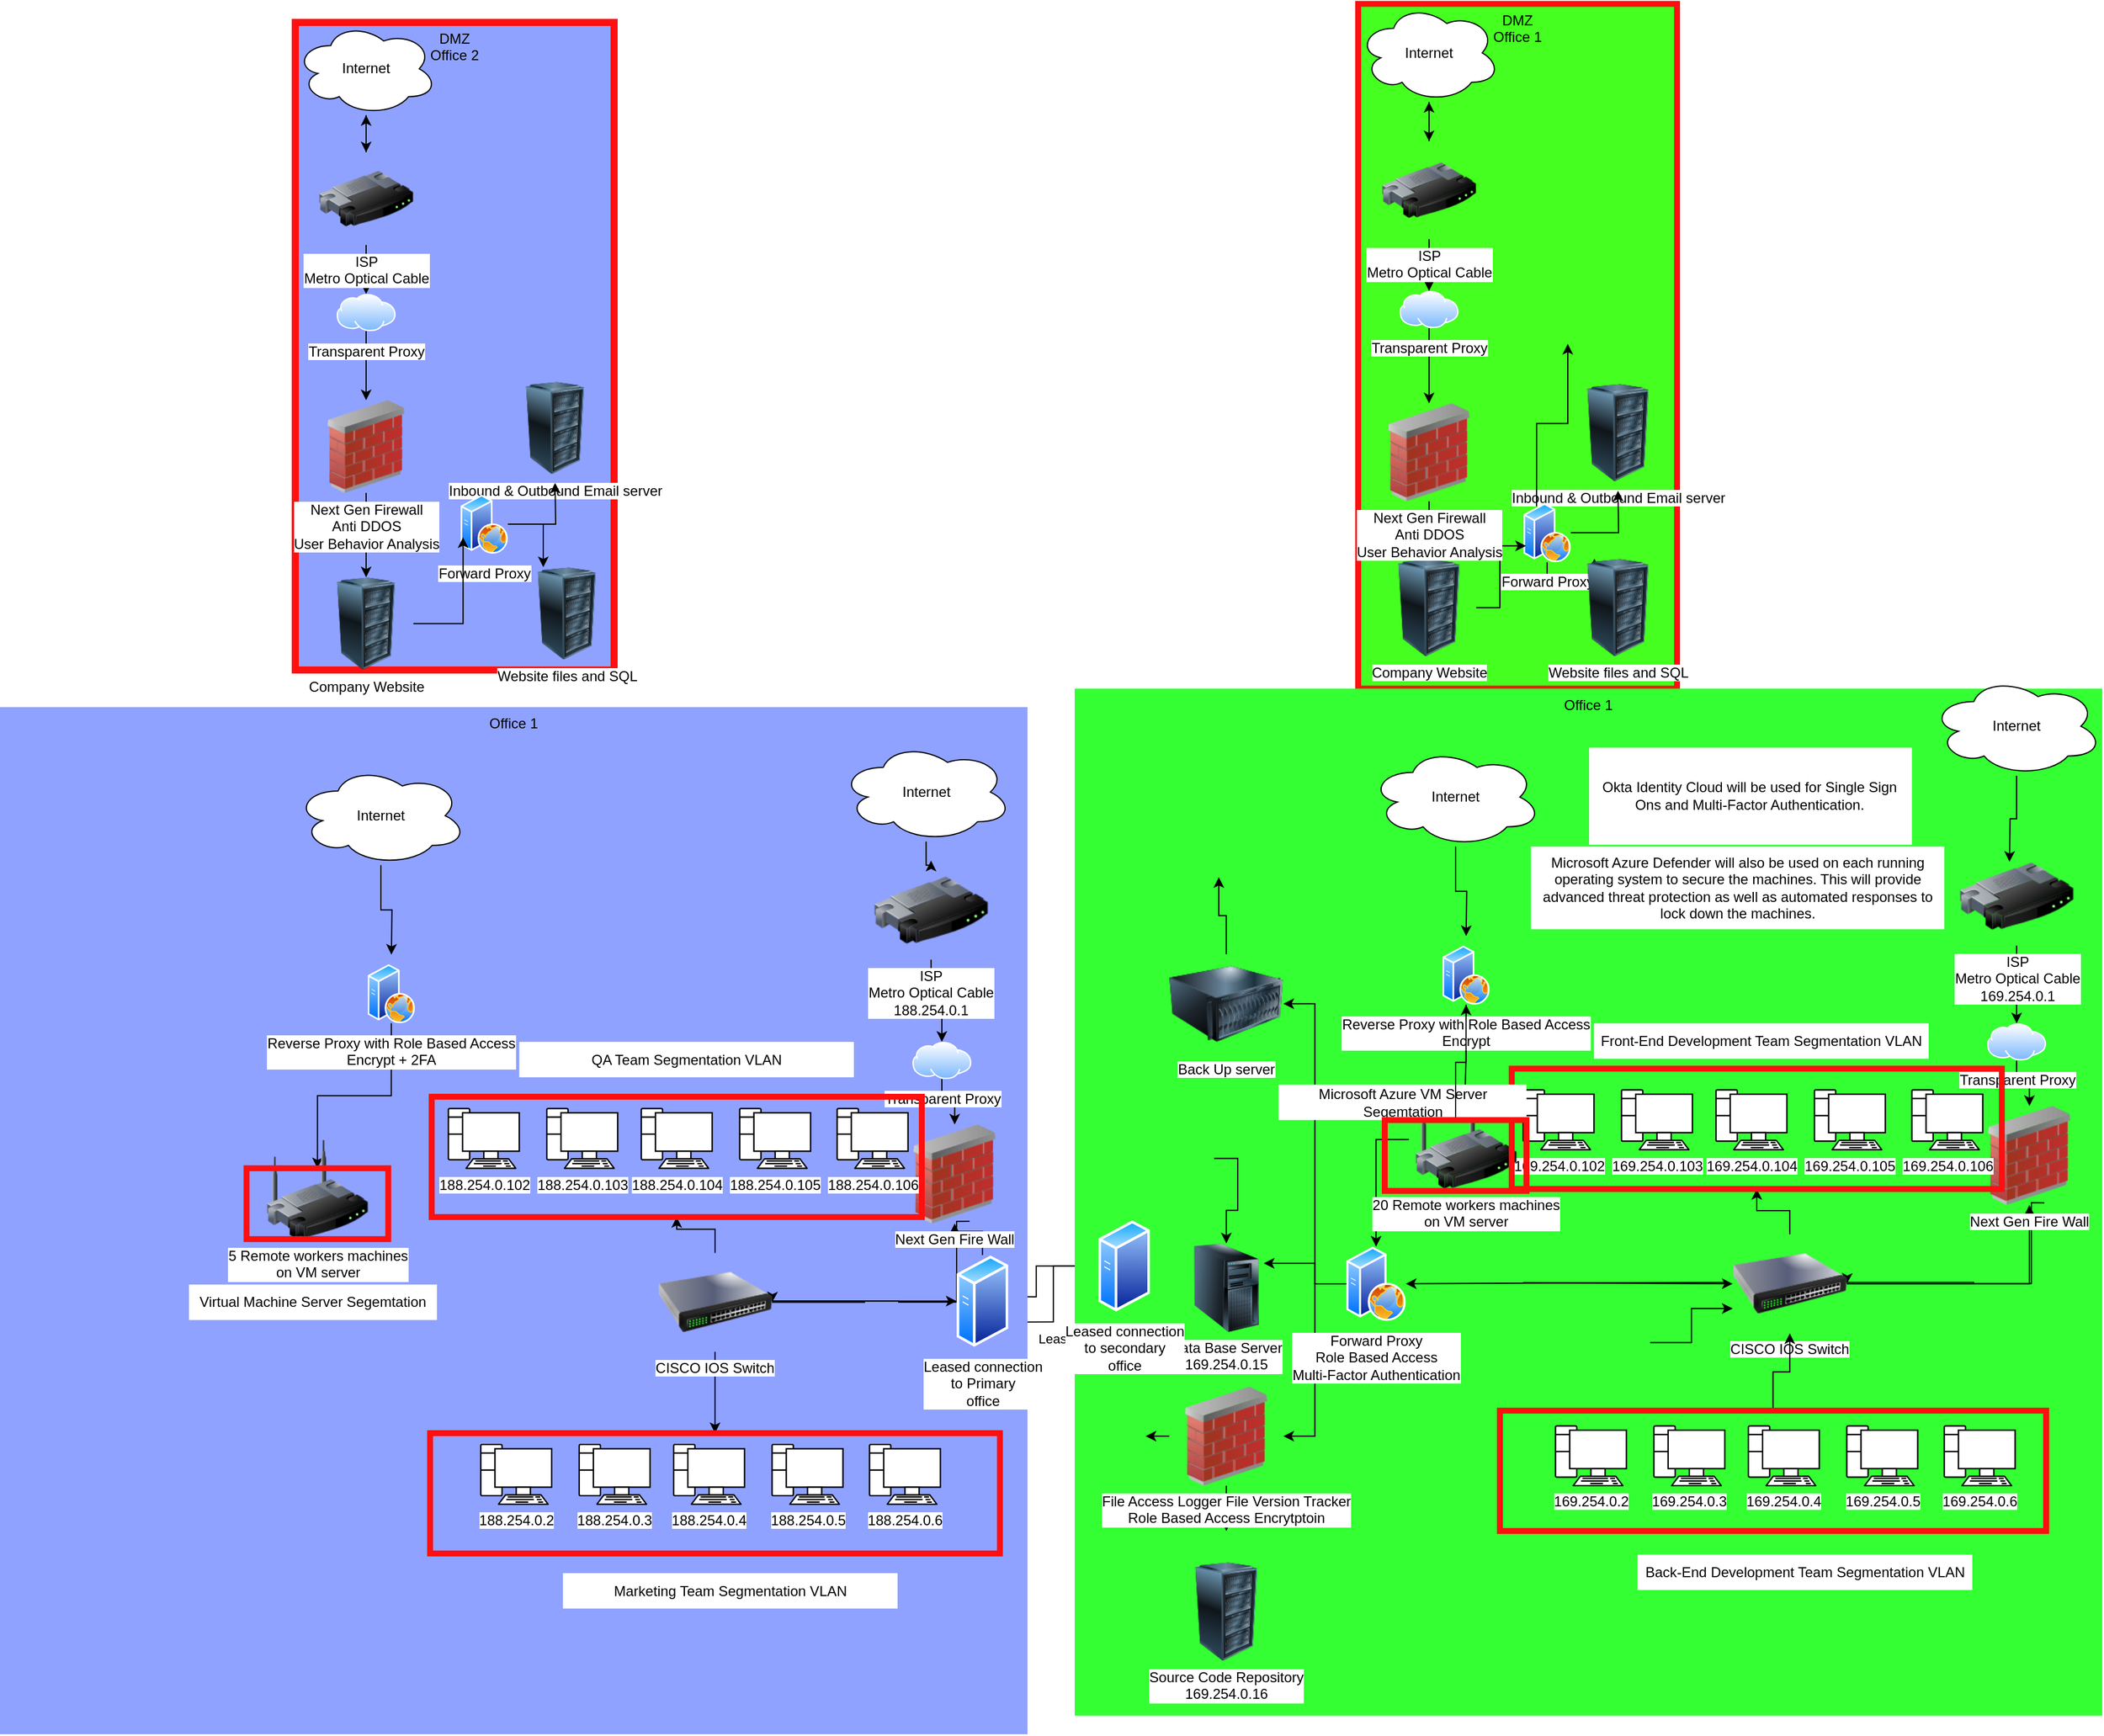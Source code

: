 <mxfile version="24.8.0" pages="2">
  <diagram name="Page-1" id="X9YkFS0UQipS7ixekP1t">
    <mxGraphModel dx="5047" dy="2387" grid="1" gridSize="10" guides="1" tooltips="1" connect="1" arrows="1" fold="1" page="1" pageScale="1" pageWidth="1600" pageHeight="900" background="none" math="0" shadow="0">
      <root>
        <mxCell id="0" />
        <mxCell id="1" parent="0" />
        <mxCell id="PSQCY0DL3qGmr5zF4IYW-169" value="DMZ&#xa;Office 1&#xa;" style="group;fillColor=#44FF1F;strokeWidth=5;strokeColor=#FF0F0F;" parent="1" vertex="1" connectable="0">
          <mxGeometry x="-150" y="-595.72" width="270" height="580" as="geometry" />
        </mxCell>
        <mxCell id="PSQCY0DL3qGmr5zF4IYW-170" value="Internet" style="ellipse;shape=cloud;whiteSpace=wrap;html=1;" parent="PSQCY0DL3qGmr5zF4IYW-169" vertex="1">
          <mxGeometry width="120" height="83.049" as="geometry" />
        </mxCell>
        <mxCell id="PSQCY0DL3qGmr5zF4IYW-171" style="edgeStyle=orthogonalEdgeStyle;rounded=0;orthogonalLoop=1;jettySize=auto;html=1;" parent="PSQCY0DL3qGmr5zF4IYW-169" source="PSQCY0DL3qGmr5zF4IYW-172" target="PSQCY0DL3qGmr5zF4IYW-170" edge="1">
          <mxGeometry relative="1" as="geometry" />
        </mxCell>
        <mxCell id="PSQCY0DL3qGmr5zF4IYW-173" style="edgeStyle=orthogonalEdgeStyle;rounded=0;orthogonalLoop=1;jettySize=auto;html=1;" parent="PSQCY0DL3qGmr5zF4IYW-169" source="PSQCY0DL3qGmr5zF4IYW-170" target="PSQCY0DL3qGmr5zF4IYW-172" edge="1">
          <mxGeometry relative="1" as="geometry" />
        </mxCell>
        <mxCell id="PSQCY0DL3qGmr5zF4IYW-178" value="Inbound &amp;amp; Outbound Email server&lt;br&gt;" style="image;html=1;image=img/lib/clip_art/computers/Server_Rack_128x128.png;" parent="PSQCY0DL3qGmr5zF4IYW-169" vertex="1">
          <mxGeometry x="180" y="321.814" width="80" height="83.049" as="geometry" />
        </mxCell>
        <mxCell id="PSQCY0DL3qGmr5zF4IYW-185" style="edgeStyle=orthogonalEdgeStyle;rounded=0;orthogonalLoop=1;jettySize=auto;html=1;entryX=0.25;entryY=0;entryDx=0;entryDy=0;" parent="PSQCY0DL3qGmr5zF4IYW-169" source="PSQCY0DL3qGmr5zF4IYW-186" target="PSQCY0DL3qGmr5zF4IYW-187" edge="1">
          <mxGeometry relative="1" as="geometry">
            <mxPoint x="210" y="523.38" as="targetPoint" />
          </mxGeometry>
        </mxCell>
        <mxCell id="6VdXOuYt-lf-O6uNw073-27" style="edgeStyle=orthogonalEdgeStyle;rounded=0;orthogonalLoop=1;jettySize=auto;html=1;" parent="PSQCY0DL3qGmr5zF4IYW-169" source="PSQCY0DL3qGmr5zF4IYW-186" edge="1">
          <mxGeometry relative="1" as="geometry">
            <mxPoint x="220" y="412.36" as="targetPoint" />
          </mxGeometry>
        </mxCell>
        <mxCell id="WejNlTVUgfLM3nm8U3tg-10" style="edgeStyle=orthogonalEdgeStyle;rounded=0;orthogonalLoop=1;jettySize=auto;html=1;exitX=0.25;exitY=0;exitDx=0;exitDy=0;entryX=0.25;entryY=1;entryDx=0;entryDy=0;" parent="PSQCY0DL3qGmr5zF4IYW-169" source="PSQCY0DL3qGmr5zF4IYW-186" target="WejNlTVUgfLM3nm8U3tg-3" edge="1">
          <mxGeometry relative="1" as="geometry" />
        </mxCell>
        <mxCell id="PSQCY0DL3qGmr5zF4IYW-186" value="Forward Proxy" style="image;aspect=fixed;perimeter=ellipsePerimeter;html=1;align=center;shadow=0;dashed=0;spacingTop=3;image=img/lib/active_directory/web_server.svg;" parent="PSQCY0DL3qGmr5zF4IYW-169" vertex="1">
          <mxGeometry x="140" y="422.933" width="40" height="50" as="geometry" />
        </mxCell>
        <mxCell id="PSQCY0DL3qGmr5zF4IYW-187" value="Website files and SQL" style="image;html=1;image=img/lib/clip_art/computers/Server_Rack_128x128.png;" parent="PSQCY0DL3qGmr5zF4IYW-169" vertex="1">
          <mxGeometry x="180" y="470.001" width="80" height="83.049" as="geometry" />
        </mxCell>
        <mxCell id="PSQCY0DL3qGmr5zF4IYW-181" value="Company Website&lt;br&gt;" style="image;html=1;image=img/lib/clip_art/computers/Server_Rack_128x128.png;" parent="PSQCY0DL3qGmr5zF4IYW-169" vertex="1">
          <mxGeometry x="20" y="470.001" width="80" height="83.049" as="geometry" />
        </mxCell>
        <mxCell id="PSQCY0DL3qGmr5zF4IYW-182" style="edgeStyle=orthogonalEdgeStyle;rounded=0;orthogonalLoop=1;jettySize=auto;html=1;" parent="PSQCY0DL3qGmr5zF4IYW-169" source="PSQCY0DL3qGmr5zF4IYW-175" target="PSQCY0DL3qGmr5zF4IYW-181" edge="1">
          <mxGeometry relative="1" as="geometry" />
        </mxCell>
        <mxCell id="PSQCY0DL3qGmr5zF4IYW-180" style="edgeStyle=orthogonalEdgeStyle;rounded=0;orthogonalLoop=1;jettySize=auto;html=1;entryX=0;entryY=0.75;entryDx=0;entryDy=0;" parent="PSQCY0DL3qGmr5zF4IYW-169" source="PSQCY0DL3qGmr5zF4IYW-181" target="PSQCY0DL3qGmr5zF4IYW-186" edge="1">
          <mxGeometry relative="1" as="geometry" />
        </mxCell>
        <mxCell id="6VdXOuYt-lf-O6uNw073-160" style="edgeStyle=orthogonalEdgeStyle;rounded=0;orthogonalLoop=1;jettySize=auto;html=1;" parent="PSQCY0DL3qGmr5zF4IYW-169" source="PSQCY0DL3qGmr5zF4IYW-172" target="6VdXOuYt-lf-O6uNw073-158" edge="1">
          <mxGeometry relative="1" as="geometry" />
        </mxCell>
        <mxCell id="PSQCY0DL3qGmr5zF4IYW-172" value="ISP&lt;br&gt;Metro Optical Cable&lt;br&gt;" style="image;html=1;image=img/lib/clip_art/networking/Router_128x128.png;" parent="PSQCY0DL3qGmr5zF4IYW-169" vertex="1">
          <mxGeometry x="20" y="116.308" width="80" height="83.049" as="geometry" />
        </mxCell>
        <mxCell id="PSQCY0DL3qGmr5zF4IYW-175" value="Next Gen Firewall&lt;br&gt;&lt;div&gt;Anti DDOS&lt;/div&gt;&lt;div&gt;User Behavior Analysis&lt;br&gt;&lt;/div&gt;" style="image;html=1;image=img/lib/clip_art/networking/Firewall_02_128x128.png;" parent="PSQCY0DL3qGmr5zF4IYW-169" vertex="1">
          <mxGeometry x="20" y="338.35" width="80" height="83.049" as="geometry" />
        </mxCell>
        <mxCell id="6VdXOuYt-lf-O6uNw073-161" style="edgeStyle=orthogonalEdgeStyle;rounded=0;orthogonalLoop=1;jettySize=auto;html=1;" parent="PSQCY0DL3qGmr5zF4IYW-169" source="6VdXOuYt-lf-O6uNw073-158" target="PSQCY0DL3qGmr5zF4IYW-175" edge="1">
          <mxGeometry relative="1" as="geometry" />
        </mxCell>
        <mxCell id="6VdXOuYt-lf-O6uNw073-158" value="Transparent Proxy" style="image;aspect=fixed;perimeter=ellipsePerimeter;html=1;align=center;shadow=0;dashed=0;spacingTop=3;image=img/lib/active_directory/internet_cloud.svg;" parent="PSQCY0DL3qGmr5zF4IYW-169" vertex="1">
          <mxGeometry x="35" y="243.187" width="50" height="31.5" as="geometry" />
        </mxCell>
        <mxCell id="WejNlTVUgfLM3nm8U3tg-3" value="" style="shape=image;verticalLabelPosition=bottom;labelBackgroundColor=default;verticalAlign=top;aspect=fixed;imageAspect=0;image=https://go.netskope.com/rs/665-KFP-612/images/Netskope-Stacked-Logo-Full-Color-RGB.png;" parent="PSQCY0DL3qGmr5zF4IYW-169" vertex="1">
          <mxGeometry x="150" y="243.19" width="110" height="44.83" as="geometry" />
        </mxCell>
        <mxCell id="PSQCY0DL3qGmr5zF4IYW-325" style="edgeStyle=orthogonalEdgeStyle;rounded=0;orthogonalLoop=1;jettySize=auto;html=1;" parent="1" target="PSQCY0DL3qGmr5zF4IYW-195" edge="1">
          <mxGeometry relative="1" as="geometry">
            <mxPoint x="-476.25" y="499.0" as="sourcePoint" />
          </mxGeometry>
        </mxCell>
        <mxCell id="PSQCY0DL3qGmr5zF4IYW-326" style="edgeStyle=orthogonalEdgeStyle;rounded=0;orthogonalLoop=1;jettySize=auto;html=1;entryX=1;entryY=0.75;entryDx=0;entryDy=0;" parent="1" source="PSQCY0DL3qGmr5zF4IYW-195" target="mS17XBaEQ12G2u1Cgeen-109" edge="1">
          <mxGeometry relative="1" as="geometry">
            <mxPoint x="-476.25" y="499.0" as="targetPoint" />
          </mxGeometry>
        </mxCell>
        <mxCell id="PSQCY0DL3qGmr5zF4IYW-327" value="Leased line" style="edgeLabel;html=1;align=center;verticalAlign=middle;resizable=0;points=[];" parent="PSQCY0DL3qGmr5zF4IYW-326" vertex="1" connectable="0">
          <mxGeometry x="0.25" y="-2" relative="1" as="geometry">
            <mxPoint x="17" y="21" as="offset" />
          </mxGeometry>
        </mxCell>
        <mxCell id="PSQCY0DL3qGmr5zF4IYW-73" value="Office 1" style="group;labelBackgroundColor=none;fillColor=#33FF33;rounded=0;" parent="1" vertex="1" connectable="0">
          <mxGeometry x="-390" y="-15.72" width="870" height="870" as="geometry" />
        </mxCell>
        <mxCell id="PSQCY0DL3qGmr5zF4IYW-3" style="edgeStyle=orthogonalEdgeStyle;rounded=0;orthogonalLoop=1;jettySize=auto;html=1;" parent="PSQCY0DL3qGmr5zF4IYW-73" source="PSQCY0DL3qGmr5zF4IYW-1" edge="1">
          <mxGeometry relative="1" as="geometry">
            <mxPoint x="791.458" y="146.747" as="targetPoint" />
          </mxGeometry>
        </mxCell>
        <mxCell id="PSQCY0DL3qGmr5zF4IYW-78" style="edgeStyle=orthogonalEdgeStyle;rounded=0;orthogonalLoop=1;jettySize=auto;html=1;entryX=1;entryY=0.5;entryDx=0;entryDy=0;exitX=0.631;exitY=0.978;exitDx=0;exitDy=0;exitPerimeter=0;" parent="PSQCY0DL3qGmr5zF4IYW-73" source="PSQCY0DL3qGmr5zF4IYW-4" target="PSQCY0DL3qGmr5zF4IYW-8" edge="1">
          <mxGeometry relative="1" as="geometry">
            <mxPoint x="760" y="540" as="targetPoint" />
            <Array as="points">
              <mxPoint x="810" y="436" />
              <mxPoint x="810" y="504" />
              <mxPoint x="761" y="504" />
              <mxPoint x="761" y="503" />
              <mxPoint x="654" y="503" />
            </Array>
          </mxGeometry>
        </mxCell>
        <mxCell id="PSQCY0DL3qGmr5zF4IYW-33" style="edgeStyle=orthogonalEdgeStyle;rounded=0;orthogonalLoop=1;jettySize=auto;html=1;" parent="PSQCY0DL3qGmr5zF4IYW-73" source="PSQCY0DL3qGmr5zF4IYW-8" target="PSQCY0DL3qGmr5zF4IYW-4" edge="1">
          <mxGeometry relative="1" as="geometry" />
        </mxCell>
        <mxCell id="PSQCY0DL3qGmr5zF4IYW-39" style="edgeStyle=orthogonalEdgeStyle;rounded=0;orthogonalLoop=1;jettySize=auto;html=1;" parent="PSQCY0DL3qGmr5zF4IYW-73" target="PSQCY0DL3qGmr5zF4IYW-8" edge="1">
          <mxGeometry relative="1" as="geometry">
            <mxPoint x="379.67" y="503.197" as="sourcePoint" />
          </mxGeometry>
        </mxCell>
        <mxCell id="PSQCY0DL3qGmr5zF4IYW-40" style="edgeStyle=orthogonalEdgeStyle;rounded=0;orthogonalLoop=1;jettySize=auto;html=1;strokeColor=default;entryX=1;entryY=0.5;entryDx=0;entryDy=0;" parent="PSQCY0DL3qGmr5zF4IYW-73" target="6VdXOuYt-lf-O6uNw073-24" edge="1">
          <mxGeometry relative="1" as="geometry">
            <mxPoint x="550.417" y="502.964" as="sourcePoint" />
            <mxPoint x="376.75" y="502.964" as="targetPoint" />
          </mxGeometry>
        </mxCell>
        <mxCell id="PSQCY0DL3qGmr5zF4IYW-100" style="edgeStyle=orthogonalEdgeStyle;rounded=0;orthogonalLoop=1;jettySize=auto;html=1;entryX=0.5;entryY=0;entryDx=0;entryDy=0;" parent="PSQCY0DL3qGmr5zF4IYW-73" source="5QsFdZan3LT1QKr72UUt-1" edge="1">
          <mxGeometry relative="1" as="geometry">
            <mxPoint x="331.385" y="293.491" as="sourcePoint" />
            <mxPoint x="330" y="360.0" as="targetPoint" />
          </mxGeometry>
        </mxCell>
        <mxCell id="PSQCY0DL3qGmr5zF4IYW-4" value="Next Gen Fire Wall" style="image;html=1;image=img/lib/clip_art/networking/Firewall_02_128x128.png;" parent="PSQCY0DL3qGmr5zF4IYW-73" vertex="1">
          <mxGeometry x="759.997" y="353.548" width="96.667" height="83.855" as="geometry" />
        </mxCell>
        <mxCell id="mS17XBaEQ12G2u1Cgeen-129" value="" style="edgeStyle=orthogonalEdgeStyle;rounded=0;orthogonalLoop=1;jettySize=auto;html=1;" parent="PSQCY0DL3qGmr5zF4IYW-73" source="PSQCY0DL3qGmr5zF4IYW-8" target="mS17XBaEQ12G2u1Cgeen-1" edge="1">
          <mxGeometry relative="1" as="geometry" />
        </mxCell>
        <mxCell id="PSQCY0DL3qGmr5zF4IYW-8" value="CISCO IOS Switch" style="image;html=1;image=img/lib/clip_art/networking/Switch_128x128.png;" parent="PSQCY0DL3qGmr5zF4IYW-73" vertex="1">
          <mxGeometry x="557.087" y="462.207" width="96.667" height="83.855" as="geometry" />
        </mxCell>
        <mxCell id="PSQCY0DL3qGmr5zF4IYW-10" value="169.254.0.2" style="verticalAlign=top;verticalLabelPosition=bottom;labelPosition=center;align=center;html=1;outlineConnect=0;gradientDirection=north;strokeWidth=2;shape=mxgraph.networks.pc;labelBackgroundColor=default;" parent="PSQCY0DL3qGmr5zF4IYW-73" vertex="1">
          <mxGeometry x="407.09" y="624.58" width="60" height="50.6" as="geometry" />
        </mxCell>
        <mxCell id="PSQCY0DL3qGmr5zF4IYW-11" value="Source Code Repository&lt;br&gt;169.254.0.16" style="image;html=1;image=img/lib/clip_art/computers/Server_Rack_128x128.png;" parent="PSQCY0DL3qGmr5zF4IYW-73" vertex="1">
          <mxGeometry x="80.003" y="740.005" width="96.667" height="83.855" as="geometry" />
        </mxCell>
        <mxCell id="WejNlTVUgfLM3nm8U3tg-8" style="edgeStyle=orthogonalEdgeStyle;rounded=0;orthogonalLoop=1;jettySize=auto;html=1;exitX=0.5;exitY=0;exitDx=0;exitDy=0;entryX=0.5;entryY=1;entryDx=0;entryDy=0;" parent="PSQCY0DL3qGmr5zF4IYW-73" source="PSQCY0DL3qGmr5zF4IYW-15" target="WejNlTVUgfLM3nm8U3tg-1" edge="1">
          <mxGeometry relative="1" as="geometry" />
        </mxCell>
        <mxCell id="PSQCY0DL3qGmr5zF4IYW-15" value="Back Up server" style="image;html=1;image=img/lib/clip_art/computers/Server_128x128.png;" parent="PSQCY0DL3qGmr5zF4IYW-73" vertex="1">
          <mxGeometry x="80" y="224.998" width="96.667" height="83.855" as="geometry" />
        </mxCell>
        <mxCell id="6VdXOuYt-lf-O6uNw073-18" style="edgeStyle=orthogonalEdgeStyle;rounded=0;orthogonalLoop=1;jettySize=auto;html=1;" parent="PSQCY0DL3qGmr5zF4IYW-73" source="PSQCY0DL3qGmr5zF4IYW-17" target="6VdXOuYt-lf-O6uNw073-16" edge="1">
          <mxGeometry relative="1" as="geometry" />
        </mxCell>
        <mxCell id="PSQCY0DL3qGmr5zF4IYW-17" value="ISP&lt;br&gt;&lt;div&gt;Metro Optical Cable&lt;/div&gt;&lt;div&gt;169.254.0.1&lt;br&gt;&lt;/div&gt;" style="image;html=1;image=img/lib/clip_art/networking/Router_128x128.png;" parent="PSQCY0DL3qGmr5zF4IYW-73" vertex="1">
          <mxGeometry x="749.167" y="133.853" width="96.667" height="83.855" as="geometry" />
        </mxCell>
        <mxCell id="PSQCY0DL3qGmr5zF4IYW-66" value="Data Base Server&lt;br&gt;169.254.0.15" style="image;html=1;image=img/lib/clip_art/computers/Server_Tower_128x128.png;" parent="PSQCY0DL3qGmr5zF4IYW-73" vertex="1">
          <mxGeometry x="80" y="470" width="96.67" height="75.06" as="geometry" />
        </mxCell>
        <mxCell id="PSQCY0DL3qGmr5zF4IYW-1" value="Internet" style="ellipse;shape=cloud;whiteSpace=wrap;html=1;" parent="PSQCY0DL3qGmr5zF4IYW-73" vertex="1">
          <mxGeometry x="725" y="-10" width="145" height="83.855" as="geometry" />
        </mxCell>
        <mxCell id="PSQCY0DL3qGmr5zF4IYW-79" value="169.254.0.3" style="verticalAlign=top;verticalLabelPosition=bottom;labelPosition=center;align=center;html=1;outlineConnect=0;gradientDirection=north;strokeWidth=2;shape=mxgraph.networks.pc;labelBackgroundColor=default;" parent="PSQCY0DL3qGmr5zF4IYW-73" vertex="1">
          <mxGeometry x="490.42" y="624.58" width="60" height="50.6" as="geometry" />
        </mxCell>
        <mxCell id="PSQCY0DL3qGmr5zF4IYW-80" value="169.254.0.4" style="verticalAlign=top;verticalLabelPosition=bottom;labelPosition=center;align=center;html=1;outlineConnect=0;gradientDirection=north;strokeWidth=2;shape=mxgraph.networks.pc;labelBackgroundColor=default;" parent="PSQCY0DL3qGmr5zF4IYW-73" vertex="1">
          <mxGeometry x="570.42" y="624.58" width="60" height="50.6" as="geometry" />
        </mxCell>
        <mxCell id="PSQCY0DL3qGmr5zF4IYW-81" value="169.254.0.5" style="verticalAlign=top;verticalLabelPosition=bottom;labelPosition=center;align=center;html=1;outlineConnect=0;gradientDirection=north;strokeWidth=2;shape=mxgraph.networks.pc;labelBackgroundColor=default;" parent="PSQCY0DL3qGmr5zF4IYW-73" vertex="1">
          <mxGeometry x="653.75" y="624.58" width="60" height="50.6" as="geometry" />
        </mxCell>
        <mxCell id="PSQCY0DL3qGmr5zF4IYW-82" value="169.254.0.6" style="verticalAlign=top;verticalLabelPosition=bottom;labelPosition=center;align=center;html=1;outlineConnect=0;gradientDirection=north;strokeWidth=2;shape=mxgraph.networks.pc;labelBackgroundColor=default;" parent="PSQCY0DL3qGmr5zF4IYW-73" vertex="1">
          <mxGeometry x="736.25" y="624.58" width="60" height="50.6" as="geometry" />
        </mxCell>
        <mxCell id="PSQCY0DL3qGmr5zF4IYW-83" value="169.254.0.102" style="verticalAlign=top;verticalLabelPosition=bottom;labelPosition=center;align=center;html=1;outlineConnect=0;gradientDirection=north;strokeWidth=2;shape=mxgraph.networks.pc;labelBackgroundColor=default;" parent="PSQCY0DL3qGmr5zF4IYW-73" vertex="1">
          <mxGeometry x="379.67" y="340.0" width="60" height="50.6" as="geometry" />
        </mxCell>
        <mxCell id="PSQCY0DL3qGmr5zF4IYW-84" value="169.254.0.103" style="verticalAlign=top;verticalLabelPosition=bottom;labelPosition=center;align=center;html=1;outlineConnect=0;gradientDirection=north;strokeWidth=2;shape=mxgraph.networks.pc;labelBackgroundColor=default;" parent="PSQCY0DL3qGmr5zF4IYW-73" vertex="1">
          <mxGeometry x="463" y="340.0" width="60" height="50.6" as="geometry" />
        </mxCell>
        <mxCell id="PSQCY0DL3qGmr5zF4IYW-86" value="169.254.0.105" style="verticalAlign=top;verticalLabelPosition=bottom;labelPosition=center;align=center;html=1;outlineConnect=0;gradientDirection=north;strokeWidth=2;shape=mxgraph.networks.pc;labelBackgroundColor=default;" parent="PSQCY0DL3qGmr5zF4IYW-73" vertex="1">
          <mxGeometry x="626.33" y="340.0" width="60" height="50.6" as="geometry" />
        </mxCell>
        <mxCell id="PSQCY0DL3qGmr5zF4IYW-87" value="169.254.0.106" style="verticalAlign=top;verticalLabelPosition=bottom;labelPosition=center;align=center;html=1;outlineConnect=0;gradientDirection=north;strokeWidth=2;shape=mxgraph.networks.pc;strokeColor=default;labelBackgroundColor=default;" parent="PSQCY0DL3qGmr5zF4IYW-73" vertex="1">
          <mxGeometry x="708.83" y="340.0" width="60" height="50.6" as="geometry" />
        </mxCell>
        <mxCell id="PSQCY0DL3qGmr5zF4IYW-85" value="169.254.0.104" style="verticalAlign=top;verticalLabelPosition=bottom;labelPosition=center;align=center;html=1;outlineConnect=0;gradientDirection=north;strokeWidth=2;shape=mxgraph.networks.pc;labelBackgroundColor=default;" parent="PSQCY0DL3qGmr5zF4IYW-73" vertex="1">
          <mxGeometry x="543.0" y="340.0" width="60" height="50.6" as="geometry" />
        </mxCell>
        <mxCell id="PSQCY0DL3qGmr5zF4IYW-189" style="edgeStyle=orthogonalEdgeStyle;rounded=0;orthogonalLoop=1;jettySize=auto;html=1;" parent="PSQCY0DL3qGmr5zF4IYW-73" source="PSQCY0DL3qGmr5zF4IYW-188" edge="1">
          <mxGeometry relative="1" as="geometry">
            <mxPoint x="331.385" y="209.636" as="targetPoint" />
          </mxGeometry>
        </mxCell>
        <mxCell id="PSQCY0DL3qGmr5zF4IYW-188" value="Internet" style="ellipse;shape=cloud;whiteSpace=wrap;html=1;" parent="PSQCY0DL3qGmr5zF4IYW-73" vertex="1">
          <mxGeometry x="250" y="50" width="145" height="83.855" as="geometry" />
        </mxCell>
        <mxCell id="PSQCY0DL3qGmr5zF4IYW-195" value="Leased connection&lt;br&gt;to secondary&lt;br&gt;office" style="image;aspect=fixed;perimeter=ellipsePerimeter;html=1;align=center;shadow=0;dashed=0;spacingTop=3;image=img/lib/active_directory/generic_server.svg;" parent="PSQCY0DL3qGmr5zF4IYW-73" vertex="1">
          <mxGeometry x="20" y="450" width="43.75" height="78.13" as="geometry" />
        </mxCell>
        <mxCell id="mS17XBaEQ12G2u1Cgeen-38" style="edgeStyle=orthogonalEdgeStyle;rounded=0;orthogonalLoop=1;jettySize=auto;html=1;" parent="PSQCY0DL3qGmr5zF4IYW-73" source="5QsFdZan3LT1QKr72UUt-3" target="6VdXOuYt-lf-O6uNw073-24" edge="1">
          <mxGeometry relative="1" as="geometry" />
        </mxCell>
        <mxCell id="5QsFdZan3LT1QKr72UUt-3" value="20 Remote workers machines &lt;br&gt;on VM server" style="image;html=1;image=img/lib/clip_art/networking/Wireless_Router_128x128.png;" parent="PSQCY0DL3qGmr5zF4IYW-73" vertex="1">
          <mxGeometry x="283.003" y="339.996" width="96.667" height="83.855" as="geometry" />
        </mxCell>
        <mxCell id="5QsFdZan3LT1QKr72UUt-1" value="Reverse Proxy with Role Based Access &lt;br&gt;Encrypt" style="image;aspect=fixed;perimeter=ellipsePerimeter;html=1;align=center;shadow=0;dashed=0;spacingTop=3;image=img/lib/active_directory/web_server.svg;" parent="PSQCY0DL3qGmr5zF4IYW-73" vertex="1">
          <mxGeometry x="311.34" y="217.71" width="40" height="50" as="geometry" />
        </mxCell>
        <mxCell id="6VdXOuYt-lf-O6uNw073-17" style="edgeStyle=orthogonalEdgeStyle;rounded=0;orthogonalLoop=1;jettySize=auto;html=1;" parent="PSQCY0DL3qGmr5zF4IYW-73" source="6VdXOuYt-lf-O6uNw073-16" target="PSQCY0DL3qGmr5zF4IYW-4" edge="1">
          <mxGeometry relative="1" as="geometry" />
        </mxCell>
        <mxCell id="6VdXOuYt-lf-O6uNw073-16" value="Transparent Proxy" style="image;aspect=fixed;perimeter=ellipsePerimeter;html=1;align=center;shadow=0;dashed=0;spacingTop=3;image=img/lib/active_directory/internet_cloud.svg;" parent="PSQCY0DL3qGmr5zF4IYW-73" vertex="1">
          <mxGeometry x="772.5" y="283.55" width="50" height="31.5" as="geometry" />
        </mxCell>
        <mxCell id="6VdXOuYt-lf-O6uNw073-22" style="edgeStyle=orthogonalEdgeStyle;rounded=0;orthogonalLoop=1;jettySize=auto;html=1;" parent="PSQCY0DL3qGmr5zF4IYW-73" source="6VdXOuYt-lf-O6uNw073-19" edge="1">
          <mxGeometry relative="1" as="geometry">
            <mxPoint x="128.335" y="713.55" as="targetPoint" />
          </mxGeometry>
        </mxCell>
        <mxCell id="WejNlTVUgfLM3nm8U3tg-9" style="edgeStyle=orthogonalEdgeStyle;rounded=0;orthogonalLoop=1;jettySize=auto;html=1;exitX=0;exitY=0.5;exitDx=0;exitDy=0;entryX=1;entryY=0.5;entryDx=0;entryDy=0;" parent="PSQCY0DL3qGmr5zF4IYW-73" source="6VdXOuYt-lf-O6uNw073-19" target="WejNlTVUgfLM3nm8U3tg-4" edge="1">
          <mxGeometry relative="1" as="geometry" />
        </mxCell>
        <mxCell id="6VdXOuYt-lf-O6uNw073-19" value="File Access Logger File Version Tracker&lt;br&gt;Role Based Access Encrytptoin" style="image;html=1;image=img/lib/clip_art/networking/Firewall_02_128x128.png;" parent="PSQCY0DL3qGmr5zF4IYW-73" vertex="1">
          <mxGeometry x="80.0" y="591.32" width="96.667" height="83.855" as="geometry" />
        </mxCell>
        <mxCell id="mS17XBaEQ12G2u1Cgeen-35" style="edgeStyle=orthogonalEdgeStyle;rounded=0;orthogonalLoop=1;jettySize=auto;html=1;entryX=1;entryY=0.5;entryDx=0;entryDy=0;" parent="PSQCY0DL3qGmr5zF4IYW-73" source="6VdXOuYt-lf-O6uNw073-24" target="PSQCY0DL3qGmr5zF4IYW-15" edge="1">
          <mxGeometry relative="1" as="geometry" />
        </mxCell>
        <mxCell id="mS17XBaEQ12G2u1Cgeen-36" style="edgeStyle=orthogonalEdgeStyle;rounded=0;orthogonalLoop=1;jettySize=auto;html=1;entryX=1;entryY=0.5;entryDx=0;entryDy=0;" parent="PSQCY0DL3qGmr5zF4IYW-73" source="6VdXOuYt-lf-O6uNw073-24" target="6VdXOuYt-lf-O6uNw073-19" edge="1">
          <mxGeometry relative="1" as="geometry" />
        </mxCell>
        <mxCell id="6VdXOuYt-lf-O6uNw073-24" value="Forward Proxy&lt;br&gt;Role Based Access&lt;br&gt;Multi-Factor Authentication" style="image;aspect=fixed;perimeter=ellipsePerimeter;html=1;align=center;shadow=0;dashed=0;spacingTop=3;image=img/lib/active_directory/web_server.svg;" parent="PSQCY0DL3qGmr5zF4IYW-73" vertex="1">
          <mxGeometry x="230" y="472.68" width="50.33" height="62.91" as="geometry" />
        </mxCell>
        <mxCell id="mS17XBaEQ12G2u1Cgeen-1" value="" style="rounded=0;whiteSpace=wrap;html=1;fillColor=none;strokeColor=#FF0F0F;strokeWidth=5;" parent="PSQCY0DL3qGmr5zF4IYW-73" vertex="1">
          <mxGeometry x="370" y="321.93" width="415" height="101.92" as="geometry" />
        </mxCell>
        <mxCell id="mS17XBaEQ12G2u1Cgeen-2" value="Front-End Development Team Segmentation VLAN" style="text;html=1;align=center;verticalAlign=middle;whiteSpace=wrap;rounded=0;fillColor=default;" parent="PSQCY0DL3qGmr5zF4IYW-73" vertex="1">
          <mxGeometry x="439.67" y="283.55" width="283.34" height="30" as="geometry" />
        </mxCell>
        <mxCell id="mS17XBaEQ12G2u1Cgeen-130" value="" style="edgeStyle=orthogonalEdgeStyle;rounded=0;orthogonalLoop=1;jettySize=auto;html=1;" parent="PSQCY0DL3qGmr5zF4IYW-73" source="mS17XBaEQ12G2u1Cgeen-32" target="PSQCY0DL3qGmr5zF4IYW-8" edge="1">
          <mxGeometry relative="1" as="geometry" />
        </mxCell>
        <mxCell id="mS17XBaEQ12G2u1Cgeen-32" value="" style="rounded=0;whiteSpace=wrap;html=1;fillColor=none;strokeColor=#FF0F0F;strokeWidth=5;" parent="PSQCY0DL3qGmr5zF4IYW-73" vertex="1">
          <mxGeometry x="360" y="611.63" width="462.5" height="101.92" as="geometry" />
        </mxCell>
        <mxCell id="mS17XBaEQ12G2u1Cgeen-33" value="Back-End Development Team Segmentation VLAN" style="text;html=1;align=center;verticalAlign=middle;whiteSpace=wrap;rounded=0;fillColor=default;" parent="PSQCY0DL3qGmr5zF4IYW-73" vertex="1">
          <mxGeometry x="476.66" y="733.55" width="283.34" height="30" as="geometry" />
        </mxCell>
        <mxCell id="mS17XBaEQ12G2u1Cgeen-34" style="edgeStyle=orthogonalEdgeStyle;rounded=0;orthogonalLoop=1;jettySize=auto;html=1;entryX=0.828;entryY=0.224;entryDx=0;entryDy=0;entryPerimeter=0;" parent="PSQCY0DL3qGmr5zF4IYW-73" source="6VdXOuYt-lf-O6uNw073-24" target="PSQCY0DL3qGmr5zF4IYW-66" edge="1">
          <mxGeometry relative="1" as="geometry" />
        </mxCell>
        <mxCell id="mS17XBaEQ12G2u1Cgeen-132" value="Microsoft Azure VM Server Segemtation" style="text;html=1;align=center;verticalAlign=middle;whiteSpace=wrap;rounded=0;fillColor=default;" parent="PSQCY0DL3qGmr5zF4IYW-73" vertex="1">
          <mxGeometry x="172.5" y="335.48" width="210" height="30" as="geometry" />
        </mxCell>
        <mxCell id="yL1Khm-CelzXPz8Ul4nK-2" value="" style="edgeStyle=orthogonalEdgeStyle;rounded=0;orthogonalLoop=1;jettySize=auto;html=1;" parent="PSQCY0DL3qGmr5zF4IYW-73" source="mS17XBaEQ12G2u1Cgeen-131" target="5QsFdZan3LT1QKr72UUt-1" edge="1">
          <mxGeometry relative="1" as="geometry" />
        </mxCell>
        <mxCell id="mS17XBaEQ12G2u1Cgeen-131" value="" style="rounded=0;whiteSpace=wrap;html=1;fillColor=none;strokeWidth=5;strokeColor=#FF0F0F;" parent="PSQCY0DL3qGmr5zF4IYW-73" vertex="1">
          <mxGeometry x="262.5" y="365.48" width="120" height="60" as="geometry" />
        </mxCell>
        <mxCell id="mS17XBaEQ12G2u1Cgeen-135" value="Okta Identity Cloud will be used for Single Sign Ons and Multi-Factor Authentication." style="text;html=1;align=center;verticalAlign=middle;whiteSpace=wrap;rounded=0;fillColor=default;" parent="PSQCY0DL3qGmr5zF4IYW-73" vertex="1">
          <mxGeometry x="435.49" y="50.0" width="273.34" height="82.29" as="geometry" />
        </mxCell>
        <mxCell id="yL1Khm-CelzXPz8Ul4nK-3" value="Microsoft Azure Defender will also be used on each running &lt;br&gt;operating system to secure the machines. This will provide&lt;br&gt;advanced threat protection as well as automated responses to&lt;br&gt;lock down the machines." style="text;html=1;align=center;verticalAlign=middle;resizable=0;points=[];autosize=1;strokeColor=none;fillColor=default;" parent="PSQCY0DL3qGmr5zF4IYW-73" vertex="1">
          <mxGeometry x="386.25" y="133.86" width="350" height="70" as="geometry" />
        </mxCell>
        <mxCell id="WejNlTVUgfLM3nm8U3tg-7" style="edgeStyle=orthogonalEdgeStyle;rounded=0;orthogonalLoop=1;jettySize=auto;html=1;exitX=1;exitY=0.75;exitDx=0;exitDy=0;" parent="PSQCY0DL3qGmr5zF4IYW-73" source="WejNlTVUgfLM3nm8U3tg-2" target="PSQCY0DL3qGmr5zF4IYW-66" edge="1">
          <mxGeometry relative="1" as="geometry" />
        </mxCell>
        <mxCell id="WejNlTVUgfLM3nm8U3tg-2" value="" style="shape=image;verticalLabelPosition=bottom;labelBackgroundColor=default;verticalAlign=top;aspect=fixed;imageAspect=0;image=https://e7.pngegg.com/pngimages/899/221/png-clipart-splunk-vertical-logo-tech-companies-thumbnail.png;" parent="PSQCY0DL3qGmr5zF4IYW-73" vertex="1">
          <mxGeometry x="40.0" y="349.76" width="78" height="64.33" as="geometry" />
        </mxCell>
        <mxCell id="WejNlTVUgfLM3nm8U3tg-1" value="" style="shape=image;verticalLabelPosition=bottom;labelBackgroundColor=default;verticalAlign=top;aspect=fixed;imageAspect=0;image=https://images.g2crowd.com/uploads/product/image/large_detail/large_detail_61a947a153a77a6ab3cfbeea0c3ca5ef/thales-ciphertrust-data-security-platform.jpeg;" parent="PSQCY0DL3qGmr5zF4IYW-73" vertex="1">
          <mxGeometry x="90" y="95.72" width="64" height="64" as="geometry" />
        </mxCell>
        <mxCell id="WejNlTVUgfLM3nm8U3tg-4" value="" style="shape=image;verticalLabelPosition=bottom;labelBackgroundColor=default;verticalAlign=top;aspect=fixed;imageAspect=0;image=https://strykesecurity.com/wp-content/uploads/2023/06/Proofpoint_1080x1080.png;" parent="PSQCY0DL3qGmr5zF4IYW-73" vertex="1">
          <mxGeometry y="603.25" width="60" height="60" as="geometry" />
        </mxCell>
        <mxCell id="WejNlTVUgfLM3nm8U3tg-11" style="edgeStyle=orthogonalEdgeStyle;rounded=0;orthogonalLoop=1;jettySize=auto;html=1;exitX=1;exitY=0.5;exitDx=0;exitDy=0;entryX=0;entryY=0.75;entryDx=0;entryDy=0;" parent="PSQCY0DL3qGmr5zF4IYW-73" source="WejNlTVUgfLM3nm8U3tg-5" target="PSQCY0DL3qGmr5zF4IYW-8" edge="1">
          <mxGeometry relative="1" as="geometry" />
        </mxCell>
        <mxCell id="WejNlTVUgfLM3nm8U3tg-5" value="" style="shape=image;verticalLabelPosition=bottom;labelBackgroundColor=default;verticalAlign=top;aspect=fixed;imageAspect=0;image=https://cdn.prod.website-files.com/6640cd28f51f13175e577c05/664e007fb97281276484d675_110aeaaf-fe27-51ca-92fa-a7c426086de7.svg;" parent="PSQCY0DL3qGmr5zF4IYW-73" vertex="1">
          <mxGeometry x="435.49" y="528.13" width="51.75" height="51.75" as="geometry" />
        </mxCell>
        <mxCell id="mS17XBaEQ12G2u1Cgeen-11" value="DMZ&#xa;Office 2&#xa;" style="group;fillColor=#8FA2FF;strokeColor=#FF0F0F;strokeWidth=6;" parent="1" vertex="1" connectable="0">
          <mxGeometry x="-1050" y="-580" width="270" height="548.55" as="geometry" />
        </mxCell>
        <mxCell id="mS17XBaEQ12G2u1Cgeen-12" value="Internet" style="ellipse;shape=cloud;whiteSpace=wrap;html=1;" parent="mS17XBaEQ12G2u1Cgeen-11" vertex="1">
          <mxGeometry width="120" height="78.545" as="geometry" />
        </mxCell>
        <mxCell id="mS17XBaEQ12G2u1Cgeen-13" style="edgeStyle=orthogonalEdgeStyle;rounded=0;orthogonalLoop=1;jettySize=auto;html=1;" parent="mS17XBaEQ12G2u1Cgeen-11" source="mS17XBaEQ12G2u1Cgeen-24" target="mS17XBaEQ12G2u1Cgeen-12" edge="1">
          <mxGeometry relative="1" as="geometry" />
        </mxCell>
        <mxCell id="mS17XBaEQ12G2u1Cgeen-14" style="edgeStyle=orthogonalEdgeStyle;rounded=0;orthogonalLoop=1;jettySize=auto;html=1;" parent="mS17XBaEQ12G2u1Cgeen-11" source="mS17XBaEQ12G2u1Cgeen-12" target="mS17XBaEQ12G2u1Cgeen-24" edge="1">
          <mxGeometry relative="1" as="geometry" />
        </mxCell>
        <mxCell id="mS17XBaEQ12G2u1Cgeen-15" value="Inbound &amp;amp; Outbound Email server&lt;br&gt;" style="image;html=1;image=img/lib/clip_art/computers/Server_Rack_128x128.png;" parent="mS17XBaEQ12G2u1Cgeen-11" vertex="1">
          <mxGeometry x="180" y="304.364" width="80" height="78.545" as="geometry" />
        </mxCell>
        <mxCell id="mS17XBaEQ12G2u1Cgeen-16" style="edgeStyle=orthogonalEdgeStyle;rounded=0;orthogonalLoop=1;jettySize=auto;html=1;entryX=0.25;entryY=0;entryDx=0;entryDy=0;" parent="mS17XBaEQ12G2u1Cgeen-11" source="mS17XBaEQ12G2u1Cgeen-18" target="mS17XBaEQ12G2u1Cgeen-19" edge="1">
          <mxGeometry relative="1" as="geometry">
            <mxPoint x="210" y="495" as="targetPoint" />
          </mxGeometry>
        </mxCell>
        <mxCell id="mS17XBaEQ12G2u1Cgeen-17" style="edgeStyle=orthogonalEdgeStyle;rounded=0;orthogonalLoop=1;jettySize=auto;html=1;" parent="mS17XBaEQ12G2u1Cgeen-11" source="mS17XBaEQ12G2u1Cgeen-18" edge="1">
          <mxGeometry relative="1" as="geometry">
            <mxPoint x="220" y="390" as="targetPoint" />
          </mxGeometry>
        </mxCell>
        <mxCell id="mS17XBaEQ12G2u1Cgeen-18" value="Forward Proxy" style="image;aspect=fixed;perimeter=ellipsePerimeter;html=1;align=center;shadow=0;dashed=0;spacingTop=3;image=img/lib/active_directory/web_server.svg;" parent="mS17XBaEQ12G2u1Cgeen-11" vertex="1">
          <mxGeometry x="140" y="400" width="40" height="50" as="geometry" />
        </mxCell>
        <mxCell id="mS17XBaEQ12G2u1Cgeen-19" value="Website files and SQL" style="image;html=1;image=img/lib/clip_art/computers/Server_Rack_128x128.png;" parent="mS17XBaEQ12G2u1Cgeen-11" vertex="1">
          <mxGeometry x="190" y="461.455" width="80" height="78.545" as="geometry" />
        </mxCell>
        <mxCell id="mS17XBaEQ12G2u1Cgeen-20" value="Company Website&lt;br&gt;" style="image;html=1;image=img/lib/clip_art/computers/Server_Rack_128x128.png;" parent="mS17XBaEQ12G2u1Cgeen-11" vertex="1">
          <mxGeometry x="20" y="470.005" width="80" height="78.545" as="geometry" />
        </mxCell>
        <mxCell id="mS17XBaEQ12G2u1Cgeen-21" style="edgeStyle=orthogonalEdgeStyle;rounded=0;orthogonalLoop=1;jettySize=auto;html=1;" parent="mS17XBaEQ12G2u1Cgeen-11" source="mS17XBaEQ12G2u1Cgeen-25" target="mS17XBaEQ12G2u1Cgeen-20" edge="1">
          <mxGeometry relative="1" as="geometry" />
        </mxCell>
        <mxCell id="mS17XBaEQ12G2u1Cgeen-22" style="edgeStyle=orthogonalEdgeStyle;rounded=0;orthogonalLoop=1;jettySize=auto;html=1;entryX=0;entryY=0.75;entryDx=0;entryDy=0;" parent="mS17XBaEQ12G2u1Cgeen-11" source="mS17XBaEQ12G2u1Cgeen-20" target="mS17XBaEQ12G2u1Cgeen-18" edge="1">
          <mxGeometry relative="1" as="geometry" />
        </mxCell>
        <mxCell id="mS17XBaEQ12G2u1Cgeen-23" style="edgeStyle=orthogonalEdgeStyle;rounded=0;orthogonalLoop=1;jettySize=auto;html=1;" parent="mS17XBaEQ12G2u1Cgeen-11" source="mS17XBaEQ12G2u1Cgeen-24" target="mS17XBaEQ12G2u1Cgeen-27" edge="1">
          <mxGeometry relative="1" as="geometry" />
        </mxCell>
        <mxCell id="mS17XBaEQ12G2u1Cgeen-24" value="ISP&lt;br&gt;Metro Optical Cable&lt;br&gt;" style="image;html=1;image=img/lib/clip_art/networking/Router_128x128.png;" parent="mS17XBaEQ12G2u1Cgeen-11" vertex="1">
          <mxGeometry x="20" y="110.001" width="80" height="78.545" as="geometry" />
        </mxCell>
        <mxCell id="mS17XBaEQ12G2u1Cgeen-25" value="Next Gen Firewall&lt;br&gt;&lt;div&gt;Anti DDOS&lt;/div&gt;&lt;div&gt;User Behavior Analysis&lt;br&gt;&lt;/div&gt;" style="image;html=1;image=img/lib/clip_art/networking/Firewall_02_128x128.png;" parent="mS17XBaEQ12G2u1Cgeen-11" vertex="1">
          <mxGeometry x="20" y="320.004" width="80" height="78.545" as="geometry" />
        </mxCell>
        <mxCell id="mS17XBaEQ12G2u1Cgeen-26" style="edgeStyle=orthogonalEdgeStyle;rounded=0;orthogonalLoop=1;jettySize=auto;html=1;" parent="mS17XBaEQ12G2u1Cgeen-11" source="mS17XBaEQ12G2u1Cgeen-27" target="mS17XBaEQ12G2u1Cgeen-25" edge="1">
          <mxGeometry relative="1" as="geometry" />
        </mxCell>
        <mxCell id="mS17XBaEQ12G2u1Cgeen-27" value="Transparent Proxy" style="image;aspect=fixed;perimeter=ellipsePerimeter;html=1;align=center;shadow=0;dashed=0;spacingTop=3;image=img/lib/active_directory/internet_cloud.svg;" parent="mS17XBaEQ12G2u1Cgeen-11" vertex="1">
          <mxGeometry x="35" y="230" width="50" height="31.5" as="geometry" />
        </mxCell>
        <mxCell id="mS17XBaEQ12G2u1Cgeen-82" value="Office 1" style="group;labelBackgroundColor=none;fillColor=#8FA2FF;rounded=0;direction=north;flipH=1;fillStyle=auto;" parent="1" vertex="1" connectable="0">
          <mxGeometry x="-1300" y="4.263e-14" width="870" height="870" as="geometry" />
        </mxCell>
        <mxCell id="mS17XBaEQ12G2u1Cgeen-83" style="edgeStyle=orthogonalEdgeStyle;rounded=0;orthogonalLoop=1;jettySize=auto;html=1;" parent="mS17XBaEQ12G2u1Cgeen-82" source="mS17XBaEQ12G2u1Cgeen-97" target="mS17XBaEQ12G2u1Cgeen-95" edge="1">
          <mxGeometry relative="1" as="geometry">
            <mxPoint x="791.458" y="146.747" as="targetPoint" />
          </mxGeometry>
        </mxCell>
        <mxCell id="mS17XBaEQ12G2u1Cgeen-84" style="edgeStyle=orthogonalEdgeStyle;rounded=0;orthogonalLoop=1;jettySize=auto;html=1;entryX=1;entryY=0.5;entryDx=0;entryDy=0;exitX=0.631;exitY=0.978;exitDx=0;exitDy=0;exitPerimeter=0;" parent="mS17XBaEQ12G2u1Cgeen-82" source="mS17XBaEQ12G2u1Cgeen-89" target="mS17XBaEQ12G2u1Cgeen-90" edge="1">
          <mxGeometry relative="1" as="geometry">
            <mxPoint x="760" y="540" as="targetPoint" />
            <Array as="points">
              <mxPoint x="810" y="436" />
              <mxPoint x="810" y="504" />
              <mxPoint x="761" y="504" />
              <mxPoint x="761" y="503" />
              <mxPoint x="654" y="503" />
            </Array>
          </mxGeometry>
        </mxCell>
        <mxCell id="mS17XBaEQ12G2u1Cgeen-85" style="edgeStyle=orthogonalEdgeStyle;rounded=0;orthogonalLoop=1;jettySize=auto;html=1;" parent="mS17XBaEQ12G2u1Cgeen-82" source="mS17XBaEQ12G2u1Cgeen-109" target="mS17XBaEQ12G2u1Cgeen-89" edge="1">
          <mxGeometry relative="1" as="geometry" />
        </mxCell>
        <mxCell id="mS17XBaEQ12G2u1Cgeen-88" style="edgeStyle=orthogonalEdgeStyle;rounded=0;orthogonalLoop=1;jettySize=auto;html=1;" parent="mS17XBaEQ12G2u1Cgeen-82" source="mS17XBaEQ12G2u1Cgeen-112" target="mS17XBaEQ12G2u1Cgeen-134" edge="1">
          <mxGeometry relative="1" as="geometry">
            <mxPoint x="331.385" y="293.491" as="sourcePoint" />
            <mxPoint x="330" y="360.0" as="targetPoint" />
          </mxGeometry>
        </mxCell>
        <mxCell id="mS17XBaEQ12G2u1Cgeen-89" value="Next Gen Fire Wall" style="image;html=1;image=img/lib/clip_art/networking/Firewall_02_128x128.png;direction=east;" parent="mS17XBaEQ12G2u1Cgeen-82" vertex="1">
          <mxGeometry x="759.997" y="353.548" width="96.667" height="83.855" as="geometry" />
        </mxCell>
        <mxCell id="mS17XBaEQ12G2u1Cgeen-145" style="edgeStyle=orthogonalEdgeStyle;rounded=0;orthogonalLoop=1;jettySize=auto;html=1;" parent="mS17XBaEQ12G2u1Cgeen-82" source="mS17XBaEQ12G2u1Cgeen-90" target="mS17XBaEQ12G2u1Cgeen-120" edge="1">
          <mxGeometry relative="1" as="geometry" />
        </mxCell>
        <mxCell id="mS17XBaEQ12G2u1Cgeen-146" style="edgeStyle=orthogonalEdgeStyle;rounded=0;orthogonalLoop=1;jettySize=auto;html=1;" parent="mS17XBaEQ12G2u1Cgeen-82" source="mS17XBaEQ12G2u1Cgeen-90" target="mS17XBaEQ12G2u1Cgeen-122" edge="1">
          <mxGeometry relative="1" as="geometry" />
        </mxCell>
        <mxCell id="mS17XBaEQ12G2u1Cgeen-90" value="CISCO IOS Switch" style="image;html=1;image=img/lib/clip_art/networking/Switch_128x128.png;direction=east;" parent="mS17XBaEQ12G2u1Cgeen-82" vertex="1">
          <mxGeometry x="557.087" y="462.207" width="96.667" height="83.855" as="geometry" />
        </mxCell>
        <mxCell id="mS17XBaEQ12G2u1Cgeen-91" value="188.254.0.2" style="verticalAlign=top;verticalLabelPosition=bottom;labelPosition=center;align=center;html=1;outlineConnect=0;gradientDirection=north;strokeWidth=2;shape=mxgraph.networks.pc;labelBackgroundColor=default;direction=east;" parent="mS17XBaEQ12G2u1Cgeen-82" vertex="1">
          <mxGeometry x="407.09" y="624.58" width="60" height="50.6" as="geometry" />
        </mxCell>
        <mxCell id="mS17XBaEQ12G2u1Cgeen-94" style="edgeStyle=orthogonalEdgeStyle;rounded=0;orthogonalLoop=1;jettySize=auto;html=1;" parent="mS17XBaEQ12G2u1Cgeen-82" source="mS17XBaEQ12G2u1Cgeen-95" target="mS17XBaEQ12G2u1Cgeen-114" edge="1">
          <mxGeometry relative="1" as="geometry" />
        </mxCell>
        <mxCell id="mS17XBaEQ12G2u1Cgeen-95" value="ISP&lt;br&gt;&lt;div&gt;Metro Optical Cable&lt;/div&gt;&lt;div&gt;188.254.0.1&lt;br&gt;&lt;/div&gt;" style="image;html=1;image=img/lib/clip_art/networking/Router_128x128.png;direction=east;" parent="mS17XBaEQ12G2u1Cgeen-82" vertex="1">
          <mxGeometry x="739.997" y="130.003" width="96.667" height="83.855" as="geometry" />
        </mxCell>
        <mxCell id="mS17XBaEQ12G2u1Cgeen-97" value="Internet" style="ellipse;shape=cloud;whiteSpace=wrap;html=1;" parent="mS17XBaEQ12G2u1Cgeen-82" vertex="1">
          <mxGeometry x="711.66" y="30" width="145" height="83.855" as="geometry" />
        </mxCell>
        <mxCell id="mS17XBaEQ12G2u1Cgeen-98" value="188.254.0.3" style="verticalAlign=top;verticalLabelPosition=bottom;labelPosition=center;align=center;html=1;outlineConnect=0;gradientDirection=north;strokeWidth=2;shape=mxgraph.networks.pc;labelBackgroundColor=default;direction=east;" parent="mS17XBaEQ12G2u1Cgeen-82" vertex="1">
          <mxGeometry x="490.42" y="624.58" width="60" height="50.6" as="geometry" />
        </mxCell>
        <mxCell id="mS17XBaEQ12G2u1Cgeen-99" value="188.254.0.4" style="verticalAlign=top;verticalLabelPosition=bottom;labelPosition=center;align=center;html=1;outlineConnect=0;gradientDirection=north;strokeWidth=2;shape=mxgraph.networks.pc;labelBackgroundColor=default;direction=east;" parent="mS17XBaEQ12G2u1Cgeen-82" vertex="1">
          <mxGeometry x="570.42" y="624.58" width="60" height="50.6" as="geometry" />
        </mxCell>
        <mxCell id="mS17XBaEQ12G2u1Cgeen-100" value="188.254.0.5" style="verticalAlign=top;verticalLabelPosition=bottom;labelPosition=center;align=center;html=1;outlineConnect=0;gradientDirection=north;strokeWidth=2;shape=mxgraph.networks.pc;labelBackgroundColor=default;direction=east;" parent="mS17XBaEQ12G2u1Cgeen-82" vertex="1">
          <mxGeometry x="653.75" y="624.58" width="60" height="50.6" as="geometry" />
        </mxCell>
        <mxCell id="mS17XBaEQ12G2u1Cgeen-101" value="188.254.0.6" style="verticalAlign=top;verticalLabelPosition=bottom;labelPosition=center;align=center;html=1;outlineConnect=0;gradientDirection=north;strokeWidth=2;shape=mxgraph.networks.pc;labelBackgroundColor=default;direction=east;" parent="mS17XBaEQ12G2u1Cgeen-82" vertex="1">
          <mxGeometry x="736.25" y="624.58" width="60" height="50.6" as="geometry" />
        </mxCell>
        <mxCell id="mS17XBaEQ12G2u1Cgeen-102" value="188.254.0.102" style="verticalAlign=top;verticalLabelPosition=bottom;labelPosition=center;align=center;html=1;outlineConnect=0;gradientDirection=north;strokeWidth=2;shape=mxgraph.networks.pc;labelBackgroundColor=default;direction=east;" parent="mS17XBaEQ12G2u1Cgeen-82" vertex="1">
          <mxGeometry x="379.67" y="340.0" width="60" height="50.6" as="geometry" />
        </mxCell>
        <mxCell id="mS17XBaEQ12G2u1Cgeen-103" value="188.254.0.103" style="verticalAlign=top;verticalLabelPosition=bottom;labelPosition=center;align=center;html=1;outlineConnect=0;gradientDirection=north;strokeWidth=2;shape=mxgraph.networks.pc;labelBackgroundColor=default;direction=east;" parent="mS17XBaEQ12G2u1Cgeen-82" vertex="1">
          <mxGeometry x="463" y="340.0" width="60" height="50.6" as="geometry" />
        </mxCell>
        <mxCell id="mS17XBaEQ12G2u1Cgeen-104" value="188.254.0.105" style="verticalAlign=top;verticalLabelPosition=bottom;labelPosition=center;align=center;html=1;outlineConnect=0;gradientDirection=north;strokeWidth=2;shape=mxgraph.networks.pc;labelBackgroundColor=default;direction=east;" parent="mS17XBaEQ12G2u1Cgeen-82" vertex="1">
          <mxGeometry x="626.33" y="340.0" width="60" height="50.6" as="geometry" />
        </mxCell>
        <mxCell id="mS17XBaEQ12G2u1Cgeen-105" value="188.254.0.106" style="verticalAlign=top;verticalLabelPosition=bottom;labelPosition=center;align=center;html=1;outlineConnect=0;gradientDirection=north;strokeWidth=2;shape=mxgraph.networks.pc;strokeColor=default;labelBackgroundColor=default;direction=east;" parent="mS17XBaEQ12G2u1Cgeen-82" vertex="1">
          <mxGeometry x="708.83" y="340.0" width="60" height="50.6" as="geometry" />
        </mxCell>
        <mxCell id="mS17XBaEQ12G2u1Cgeen-106" value="188.254.0.104" style="verticalAlign=top;verticalLabelPosition=bottom;labelPosition=center;align=center;html=1;outlineConnect=0;gradientDirection=north;strokeWidth=2;shape=mxgraph.networks.pc;labelBackgroundColor=default;direction=east;" parent="mS17XBaEQ12G2u1Cgeen-82" vertex="1">
          <mxGeometry x="543.0" y="340.0" width="60" height="50.6" as="geometry" />
        </mxCell>
        <mxCell id="mS17XBaEQ12G2u1Cgeen-107" style="edgeStyle=orthogonalEdgeStyle;rounded=0;orthogonalLoop=1;jettySize=auto;html=1;" parent="mS17XBaEQ12G2u1Cgeen-82" source="mS17XBaEQ12G2u1Cgeen-108" edge="1">
          <mxGeometry relative="1" as="geometry">
            <mxPoint x="331.385" y="209.636" as="targetPoint" />
          </mxGeometry>
        </mxCell>
        <mxCell id="mS17XBaEQ12G2u1Cgeen-108" value="Internet" style="ellipse;shape=cloud;whiteSpace=wrap;html=1;direction=east;" parent="mS17XBaEQ12G2u1Cgeen-82" vertex="1">
          <mxGeometry x="250.0" y="50" width="145" height="83.855" as="geometry" />
        </mxCell>
        <mxCell id="mS17XBaEQ12G2u1Cgeen-111" value="5 Remote workers machines &lt;br&gt;on VM server" style="image;html=1;image=img/lib/clip_art/networking/Wireless_Router_128x128.png;direction=east;" parent="mS17XBaEQ12G2u1Cgeen-82" vertex="1">
          <mxGeometry x="220.413" y="366.746" width="96.667" height="83.855" as="geometry" />
        </mxCell>
        <mxCell id="mS17XBaEQ12G2u1Cgeen-112" value="Reverse Proxy with Role Based Access &lt;br&gt;Encrypt + 2FA" style="image;aspect=fixed;perimeter=ellipsePerimeter;html=1;align=center;shadow=0;dashed=0;spacingTop=3;image=img/lib/active_directory/web_server.svg;direction=east;" parent="mS17XBaEQ12G2u1Cgeen-82" vertex="1">
          <mxGeometry x="311.34" y="217.71" width="40" height="50" as="geometry" />
        </mxCell>
        <mxCell id="mS17XBaEQ12G2u1Cgeen-113" style="edgeStyle=orthogonalEdgeStyle;rounded=0;orthogonalLoop=1;jettySize=auto;html=1;" parent="mS17XBaEQ12G2u1Cgeen-82" source="mS17XBaEQ12G2u1Cgeen-114" target="mS17XBaEQ12G2u1Cgeen-89" edge="1">
          <mxGeometry relative="1" as="geometry" />
        </mxCell>
        <mxCell id="mS17XBaEQ12G2u1Cgeen-114" value="Transparent Proxy" style="image;aspect=fixed;perimeter=ellipsePerimeter;html=1;align=center;shadow=0;dashed=0;spacingTop=3;image=img/lib/active_directory/internet_cloud.svg;direction=east;" parent="mS17XBaEQ12G2u1Cgeen-82" vertex="1">
          <mxGeometry x="772.5" y="283.55" width="50" height="31.5" as="geometry" />
        </mxCell>
        <mxCell id="mS17XBaEQ12G2u1Cgeen-120" value="" style="rounded=0;whiteSpace=wrap;html=1;fillColor=none;strokeColor=#FF0F0F;strokeWidth=5;direction=east;" parent="mS17XBaEQ12G2u1Cgeen-82" vertex="1">
          <mxGeometry x="365.5" y="330" width="415" height="101.92" as="geometry" />
        </mxCell>
        <mxCell id="mS17XBaEQ12G2u1Cgeen-121" value="QA Team Segmentation VLAN" style="text;html=1;align=center;verticalAlign=middle;whiteSpace=wrap;rounded=0;fillColor=default;direction=east;" parent="mS17XBaEQ12G2u1Cgeen-82" vertex="1">
          <mxGeometry x="439.67" y="283.55" width="283.34" height="30" as="geometry" />
        </mxCell>
        <mxCell id="mS17XBaEQ12G2u1Cgeen-122" value="" style="rounded=0;whiteSpace=wrap;html=1;fillColor=none;strokeColor=#FF0F0F;strokeWidth=5;direction=east;" parent="mS17XBaEQ12G2u1Cgeen-82" vertex="1">
          <mxGeometry x="364.17" y="615" width="482.5" height="101.92" as="geometry" />
        </mxCell>
        <mxCell id="mS17XBaEQ12G2u1Cgeen-123" value="Marketing Team Segmentation VLAN" style="text;html=1;align=center;verticalAlign=middle;whiteSpace=wrap;rounded=0;fillColor=default;direction=east;" parent="mS17XBaEQ12G2u1Cgeen-82" vertex="1">
          <mxGeometry x="476.66" y="733.55" width="283.34" height="30" as="geometry" />
        </mxCell>
        <mxCell id="mS17XBaEQ12G2u1Cgeen-126" value="" style="edgeStyle=orthogonalEdgeStyle;rounded=0;orthogonalLoop=1;jettySize=auto;html=1;" parent="mS17XBaEQ12G2u1Cgeen-82" source="mS17XBaEQ12G2u1Cgeen-90" target="mS17XBaEQ12G2u1Cgeen-109" edge="1">
          <mxGeometry relative="1" as="geometry">
            <mxPoint x="-706" y="544" as="sourcePoint" />
            <mxPoint x="-552" y="477.0" as="targetPoint" />
          </mxGeometry>
        </mxCell>
        <mxCell id="mS17XBaEQ12G2u1Cgeen-109" value="Leased connection&lt;br&gt;to Primary&lt;br&gt;office" style="image;aspect=fixed;perimeter=ellipsePerimeter;html=1;align=center;shadow=0;dashed=0;spacingTop=3;image=img/lib/active_directory/generic_server.svg;direction=east;" parent="mS17XBaEQ12G2u1Cgeen-82" vertex="1">
          <mxGeometry x="810" y="464.07" width="43.75" height="78.13" as="geometry" />
        </mxCell>
        <mxCell id="mS17XBaEQ12G2u1Cgeen-133" value="Virtual Machine Server Segemtation" style="text;html=1;align=center;verticalAlign=middle;whiteSpace=wrap;rounded=0;fillColor=default;" parent="mS17XBaEQ12G2u1Cgeen-82" vertex="1">
          <mxGeometry x="160.0" y="489.13" width="210" height="30" as="geometry" />
        </mxCell>
        <mxCell id="mS17XBaEQ12G2u1Cgeen-134" value="" style="rounded=0;whiteSpace=wrap;html=1;fillColor=none;strokeWidth=5;strokeColor=#FF0F0F;" parent="mS17XBaEQ12G2u1Cgeen-82" vertex="1">
          <mxGeometry x="208.75" y="390.6" width="120" height="60" as="geometry" />
        </mxCell>
      </root>
    </mxGraphModel>
  </diagram>
  <diagram id="YjQkGGzVYFjrElsAgsRL" name="Page-2">
    <mxGraphModel dx="1723" dy="743" grid="1" gridSize="10" guides="1" tooltips="1" connect="1" arrows="1" fold="1" page="1" pageScale="1" pageWidth="850" pageHeight="1100" math="0" shadow="0">
      <root>
        <mxCell id="0" />
        <mxCell id="1" parent="0" />
        <mxCell id="yrjh7-1LUq3xMInoFqZh-47" style="edgeStyle=orthogonalEdgeStyle;rounded=0;orthogonalLoop=1;jettySize=auto;html=1;exitX=1;exitY=0.5;exitDx=0;exitDy=0;entryX=0.25;entryY=1;entryDx=0;entryDy=0;" parent="1" source="yrjh7-1LUq3xMInoFqZh-43" target="KYajcFB9HV7KUk4DMyBB-29" edge="1">
          <mxGeometry relative="1" as="geometry" />
        </mxCell>
        <mxCell id="yrjh7-1LUq3xMInoFqZh-43" value="" style="rounded=0;whiteSpace=wrap;html=1;fillColor=none;strokeColor=#FF0F0F;strokeWidth=5;direction=east;" parent="1" vertex="1">
          <mxGeometry x="167.67" y="960" width="482.5" height="123.49" as="geometry" />
        </mxCell>
        <mxCell id="yrjh7-1LUq3xMInoFqZh-46" style="edgeStyle=orthogonalEdgeStyle;rounded=0;orthogonalLoop=1;jettySize=auto;html=1;exitX=1;exitY=0.5;exitDx=0;exitDy=0;entryX=0;entryY=1;entryDx=0;entryDy=0;" parent="1" source="yrjh7-1LUq3xMInoFqZh-44" target="KYajcFB9HV7KUk4DMyBB-29" edge="1">
          <mxGeometry relative="1" as="geometry" />
        </mxCell>
        <mxCell id="yrjh7-1LUq3xMInoFqZh-44" value="" style="rounded=0;whiteSpace=wrap;html=1;fillColor=none;strokeColor=#FF0F0F;strokeWidth=5;direction=east;" parent="1" vertex="1">
          <mxGeometry x="167.67" y="770" width="482.5" height="123.49" as="geometry" />
        </mxCell>
        <mxCell id="yrjh7-1LUq3xMInoFqZh-42" value="" style="rounded=0;whiteSpace=wrap;html=1;fillColor=none;strokeColor=#FF0F0F;strokeWidth=5;direction=east;" parent="1" vertex="1">
          <mxGeometry x="793.0" y="960" width="482.5" height="123.49" as="geometry" />
        </mxCell>
        <mxCell id="KYajcFB9HV7KUk4DMyBB-69" value="" style="rounded=0;whiteSpace=wrap;html=1;fillColor=none;strokeWidth=5;strokeColor=#FF0F0F;" parent="1" vertex="1">
          <mxGeometry x="411.29" y="335.98" width="190.46" height="154.6" as="geometry" />
        </mxCell>
        <mxCell id="KYajcFB9HV7KUk4DMyBB-1" value="DMZ&#xa;Office 1&#xa;" style="group;fillColor=none;strokeWidth=5;strokeColor=#FF0F0F;shadow=0;container=0;" parent="1" vertex="1" connectable="0">
          <mxGeometry x="890.08" y="300" width="340" height="390" as="geometry" />
        </mxCell>
        <mxCell id="KYajcFB9HV7KUk4DMyBB-23" style="edgeStyle=orthogonalEdgeStyle;rounded=0;orthogonalLoop=1;jettySize=auto;html=1;" parent="1" source="KYajcFB9HV7KUk4DMyBB-29" target="KYajcFB9HV7KUk4DMyBB-27" edge="1">
          <mxGeometry relative="1" as="geometry" />
        </mxCell>
        <mxCell id="KYajcFB9HV7KUk4DMyBB-27" value="Next Gen Fire Wall" style="image;html=1;image=img/lib/clip_art/networking/Firewall_02_128x128.png;" parent="1" vertex="1">
          <mxGeometry x="670.087" y="462.158" width="96.667" height="83.855" as="geometry" />
        </mxCell>
        <mxCell id="KYajcFB9HV7KUk4DMyBB-30" value="169.254.0.2" style="verticalAlign=top;verticalLabelPosition=bottom;labelPosition=center;align=center;html=1;outlineConnect=0;gradientDirection=north;strokeWidth=2;shape=mxgraph.networks.pc;labelBackgroundColor=default;" parent="1" vertex="1">
          <mxGeometry x="215.59" y="812.95" width="60" height="50.6" as="geometry" />
        </mxCell>
        <mxCell id="KYajcFB9HV7KUk4DMyBB-31" value="Source Code Repository&lt;br&gt;169.254.0.16" style="image;html=1;image=img/lib/clip_art/computers/Server_Rack_128x128.png;" parent="1" vertex="1">
          <mxGeometry x="38.413" y="569.995" width="96.667" height="83.855" as="geometry" />
        </mxCell>
        <mxCell id="KYajcFB9HV7KUk4DMyBB-33" value="Back Up server" style="image;html=1;image=img/lib/clip_art/computers/Server_128x128.png;" parent="1" vertex="1">
          <mxGeometry x="174.75" y="262.898" width="96.667" height="83.855" as="geometry" />
        </mxCell>
        <mxCell id="KYajcFB9HV7KUk4DMyBB-34" style="edgeStyle=orthogonalEdgeStyle;rounded=0;orthogonalLoop=1;jettySize=auto;html=1;" parent="1" source="KYajcFB9HV7KUk4DMyBB-35" target="KYajcFB9HV7KUk4DMyBB-54" edge="1">
          <mxGeometry relative="1" as="geometry" />
        </mxCell>
        <mxCell id="KYajcFB9HV7KUk4DMyBB-35" value="ISP&lt;br&gt;&lt;div&gt;Metro Optical Cable&lt;/div&gt;&lt;div&gt;169.254.0.1&lt;br&gt;&lt;/div&gt;" style="image;html=1;image=img/lib/clip_art/networking/Router_128x128.png;" parent="1" vertex="1">
          <mxGeometry x="670.087" y="230.003" width="96.667" height="83.855" as="geometry" />
        </mxCell>
        <mxCell id="KYajcFB9HV7KUk4DMyBB-36" value="Data Base Server&lt;br&gt;169.254.0.15" style="image;html=1;image=img/lib/clip_art/computers/Server_Tower_128x128.png;" parent="1" vertex="1">
          <mxGeometry x="174.75" y="387.66" width="96.67" height="75.06" as="geometry" />
        </mxCell>
        <mxCell id="KYajcFB9HV7KUk4DMyBB-78" style="edgeStyle=orthogonalEdgeStyle;rounded=0;orthogonalLoop=1;jettySize=auto;html=1;exitX=0.55;exitY=0.95;exitDx=0;exitDy=0;exitPerimeter=0;" parent="1" source="KYajcFB9HV7KUk4DMyBB-37" target="KYajcFB9HV7KUk4DMyBB-35" edge="1">
          <mxGeometry relative="1" as="geometry" />
        </mxCell>
        <mxCell id="KYajcFB9HV7KUk4DMyBB-37" value="Internet" style="ellipse;shape=cloud;whiteSpace=wrap;html=1;" parent="1" vertex="1">
          <mxGeometry x="630.0" y="80.0" width="145" height="83.855" as="geometry" />
        </mxCell>
        <mxCell id="KYajcFB9HV7KUk4DMyBB-38" value="169.254.0.3" style="verticalAlign=top;verticalLabelPosition=bottom;labelPosition=center;align=center;html=1;outlineConnect=0;gradientDirection=north;strokeWidth=2;shape=mxgraph.networks.pc;labelBackgroundColor=default;" parent="1" vertex="1">
          <mxGeometry x="298.92" y="812.95" width="60" height="50.6" as="geometry" />
        </mxCell>
        <mxCell id="KYajcFB9HV7KUk4DMyBB-39" value="169.254.0.4" style="verticalAlign=top;verticalLabelPosition=bottom;labelPosition=center;align=center;html=1;outlineConnect=0;gradientDirection=north;strokeWidth=2;shape=mxgraph.networks.pc;labelBackgroundColor=default;" parent="1" vertex="1">
          <mxGeometry x="378.92" y="812.95" width="60" height="50.6" as="geometry" />
        </mxCell>
        <mxCell id="KYajcFB9HV7KUk4DMyBB-40" value="169.254.0.5" style="verticalAlign=top;verticalLabelPosition=bottom;labelPosition=center;align=center;html=1;outlineConnect=0;gradientDirection=north;strokeWidth=2;shape=mxgraph.networks.pc;labelBackgroundColor=default;" parent="1" vertex="1">
          <mxGeometry x="462.25" y="812.95" width="60" height="50.6" as="geometry" />
        </mxCell>
        <mxCell id="KYajcFB9HV7KUk4DMyBB-41" value="169.254.0.6" style="verticalAlign=top;verticalLabelPosition=bottom;labelPosition=center;align=center;html=1;outlineConnect=0;gradientDirection=north;strokeWidth=2;shape=mxgraph.networks.pc;labelBackgroundColor=default;" parent="1" vertex="1">
          <mxGeometry x="544.75" y="812.95" width="60" height="50.6" as="geometry" />
        </mxCell>
        <mxCell id="KYajcFB9HV7KUk4DMyBB-42" value="169.254.0.102" style="verticalAlign=top;verticalLabelPosition=bottom;labelPosition=center;align=center;html=1;outlineConnect=0;gradientDirection=north;strokeWidth=2;shape=mxgraph.networks.pc;labelBackgroundColor=default;" parent="1" vertex="1">
          <mxGeometry x="840.92" y="1009.67" width="60" height="50.6" as="geometry" />
        </mxCell>
        <mxCell id="KYajcFB9HV7KUk4DMyBB-43" value="169.254.0.103" style="verticalAlign=top;verticalLabelPosition=bottom;labelPosition=center;align=center;html=1;outlineConnect=0;gradientDirection=north;strokeWidth=2;shape=mxgraph.networks.pc;labelBackgroundColor=default;" parent="1" vertex="1">
          <mxGeometry x="924.25" y="1009.67" width="60" height="50.6" as="geometry" />
        </mxCell>
        <mxCell id="KYajcFB9HV7KUk4DMyBB-44" value="169.254.0.105" style="verticalAlign=top;verticalLabelPosition=bottom;labelPosition=center;align=center;html=1;outlineConnect=0;gradientDirection=north;strokeWidth=2;shape=mxgraph.networks.pc;labelBackgroundColor=default;" parent="1" vertex="1">
          <mxGeometry x="1087.58" y="1009.67" width="60" height="50.6" as="geometry" />
        </mxCell>
        <mxCell id="KYajcFB9HV7KUk4DMyBB-45" value="169.254.0.106" style="verticalAlign=top;verticalLabelPosition=bottom;labelPosition=center;align=center;html=1;outlineConnect=0;gradientDirection=north;strokeWidth=2;shape=mxgraph.networks.pc;strokeColor=default;labelBackgroundColor=default;" parent="1" vertex="1">
          <mxGeometry x="1170.08" y="1009.67" width="60" height="50.6" as="geometry" />
        </mxCell>
        <mxCell id="KYajcFB9HV7KUk4DMyBB-46" value="169.254.0.104" style="verticalAlign=top;verticalLabelPosition=bottom;labelPosition=center;align=center;html=1;outlineConnect=0;gradientDirection=north;strokeWidth=2;shape=mxgraph.networks.pc;labelBackgroundColor=default;" parent="1" vertex="1">
          <mxGeometry x="1004.25" y="1009.67" width="60" height="50.6" as="geometry" />
        </mxCell>
        <mxCell id="KYajcFB9HV7KUk4DMyBB-48" value="&lt;div&gt;&lt;br&gt;&lt;/div&gt;Remote Worker&lt;div&gt;Devices&lt;/div&gt;" style="ellipse;shape=cloud;whiteSpace=wrap;html=1;" parent="1" vertex="1">
          <mxGeometry x="432.91" y="80.0" width="145" height="83.855" as="geometry" />
        </mxCell>
        <mxCell id="KYajcFB9HV7KUk4DMyBB-51" value="20 Remote workers machines &lt;br&gt;on VM server" style="image;html=1;image=img/lib/clip_art/networking/Wireless_Router_128x128.png;" parent="1" vertex="1">
          <mxGeometry x="468.08" y="385.98" width="74.67" height="66.01" as="geometry" />
        </mxCell>
        <mxCell id="KYajcFB9HV7KUk4DMyBB-53" style="edgeStyle=orthogonalEdgeStyle;rounded=0;orthogonalLoop=1;jettySize=auto;html=1;" parent="1" source="KYajcFB9HV7KUk4DMyBB-54" target="KYajcFB9HV7KUk4DMyBB-27" edge="1">
          <mxGeometry relative="1" as="geometry" />
        </mxCell>
        <mxCell id="KYajcFB9HV7KUk4DMyBB-54" value="Transparent Proxy" style="image;aspect=fixed;perimeter=ellipsePerimeter;html=1;align=center;shadow=0;dashed=0;spacingTop=3;image=img/lib/active_directory/internet_cloud.svg;" parent="1" vertex="1">
          <mxGeometry x="693.42" y="358.88" width="50" height="31.5" as="geometry" />
        </mxCell>
        <mxCell id="yrjh7-1LUq3xMInoFqZh-38" style="edgeStyle=orthogonalEdgeStyle;rounded=0;orthogonalLoop=1;jettySize=auto;html=1;exitX=0;exitY=0.5;exitDx=0;exitDy=0;entryX=1;entryY=0.5;entryDx=0;entryDy=0;" parent="1" source="KYajcFB9HV7KUk4DMyBB-57" target="KYajcFB9HV7KUk4DMyBB-31" edge="1">
          <mxGeometry relative="1" as="geometry" />
        </mxCell>
        <mxCell id="KYajcFB9HV7KUk4DMyBB-57" value="File Access Logger File Version Tracker&lt;br&gt;Role Based Access Encrytptoin" style="image;html=1;image=img/lib/clip_art/networking/Firewall_02_128x128.png;" parent="1" vertex="1">
          <mxGeometry x="215.59" y="569.99" width="96.667" height="83.855" as="geometry" />
        </mxCell>
        <mxCell id="KYajcFB9HV7KUk4DMyBB-58" style="edgeStyle=orthogonalEdgeStyle;rounded=0;orthogonalLoop=1;jettySize=auto;html=1;entryX=1;entryY=0.5;entryDx=0;entryDy=0;exitX=0;exitY=0.25;exitDx=0;exitDy=0;" parent="1" source="KYajcFB9HV7KUk4DMyBB-60" target="KYajcFB9HV7KUk4DMyBB-33" edge="1">
          <mxGeometry relative="1" as="geometry">
            <Array as="points">
              <mxPoint x="483" y="570" />
              <mxPoint x="376" y="570" />
              <mxPoint x="376" y="305" />
            </Array>
          </mxGeometry>
        </mxCell>
        <mxCell id="KYajcFB9HV7KUk4DMyBB-59" style="edgeStyle=orthogonalEdgeStyle;rounded=0;orthogonalLoop=1;jettySize=auto;html=1;entryX=1;entryY=0.5;entryDx=0;entryDy=0;" parent="1" target="KYajcFB9HV7KUk4DMyBB-57" edge="1">
          <mxGeometry relative="1" as="geometry">
            <mxPoint x="480" y="580" as="sourcePoint" />
            <Array as="points">
              <mxPoint x="380" y="581" />
              <mxPoint x="380" y="618" />
            </Array>
          </mxGeometry>
        </mxCell>
        <mxCell id="yrjh7-1LUq3xMInoFqZh-35" style="edgeStyle=orthogonalEdgeStyle;rounded=0;orthogonalLoop=1;jettySize=auto;html=1;entryX=1;entryY=0.5;entryDx=0;entryDy=0;" parent="1" target="KYajcFB9HV7KUk4DMyBB-36" edge="1">
          <mxGeometry relative="1" as="geometry">
            <mxPoint x="480" y="570" as="sourcePoint" />
          </mxGeometry>
        </mxCell>
        <mxCell id="KYajcFB9HV7KUk4DMyBB-60" value="Forward Proxy&lt;br&gt;Role Based Access&lt;br&gt;Multi-Factor Authentication" style="image;aspect=fixed;perimeter=ellipsePerimeter;html=1;align=center;shadow=0;dashed=0;spacingTop=3;image=img/lib/active_directory/web_server.svg;" parent="1" vertex="1">
          <mxGeometry x="480.25" y="535.98" width="50.33" height="62.91" as="geometry" />
        </mxCell>
        <mxCell id="KYajcFB9HV7KUk4DMyBB-62" value="Front-End Development Team Segmentation VLAN" style="text;html=1;align=center;verticalAlign=middle;whiteSpace=wrap;rounded=0;fillColor=default;" parent="1" vertex="1">
          <mxGeometry x="892.58" y="969.58" width="283.34" height="30" as="geometry" />
        </mxCell>
        <mxCell id="KYajcFB9HV7KUk4DMyBB-65" value="Back-End Development Team Segmentation VLAN" style="text;html=1;align=center;verticalAlign=middle;whiteSpace=wrap;rounded=0;fillColor=default;" parent="1" vertex="1">
          <mxGeometry x="267.25" y="779.58" width="283.34" height="30" as="geometry" />
        </mxCell>
        <mxCell id="KYajcFB9HV7KUk4DMyBB-67" value="Microsoft Azure VM Server Segemtation" style="text;html=1;align=center;verticalAlign=middle;whiteSpace=wrap;rounded=0;fillColor=default;" parent="1" vertex="1">
          <mxGeometry x="418.37" y="346.86" width="174.08" height="30" as="geometry" />
        </mxCell>
        <mxCell id="KYajcFB9HV7KUk4DMyBB-70" value="Okta Identity Cloud will be used for Single Sign Ons and Multi-Factor Authentication." style="text;html=1;align=center;verticalAlign=middle;whiteSpace=wrap;rounded=0;fillColor=default;" parent="1" vertex="1">
          <mxGeometry x="838.33" y="74.64" width="273.34" height="82.29" as="geometry" />
        </mxCell>
        <mxCell id="KYajcFB9HV7KUk4DMyBB-71" value="Microsoft Azure Defender will also be used on each running &lt;br&gt;operating system to secure the machines. This will provide&lt;br&gt;advanced threat protection as well as automated responses to&lt;br&gt;lock down the machines." style="text;html=1;align=center;verticalAlign=middle;resizable=0;points=[];autosize=1;strokeColor=none;fillColor=default;" parent="1" vertex="1">
          <mxGeometry x="800.0" y="156.93" width="350" height="70" as="geometry" />
        </mxCell>
        <mxCell id="yrjh7-1LUq3xMInoFqZh-36" value="" style="edgeStyle=orthogonalEdgeStyle;rounded=0;orthogonalLoop=1;jettySize=auto;html=1;" parent="1" source="KYajcFB9HV7KUk4DMyBB-73" target="KYajcFB9HV7KUk4DMyBB-36" edge="1">
          <mxGeometry relative="1" as="geometry" />
        </mxCell>
        <mxCell id="KYajcFB9HV7KUk4DMyBB-73" value="" style="shape=image;verticalLabelPosition=bottom;labelBackgroundColor=default;verticalAlign=top;aspect=fixed;imageAspect=0;image=https://e7.pngegg.com/pngimages/899/221/png-clipart-splunk-vertical-logo-tech-companies-thumbnail.png;" parent="1" vertex="1">
          <mxGeometry x="61.75" y="393.03" width="78" height="64.33" as="geometry" />
        </mxCell>
        <mxCell id="yrjh7-1LUq3xMInoFqZh-37" style="edgeStyle=orthogonalEdgeStyle;rounded=0;orthogonalLoop=1;jettySize=auto;html=1;exitX=1;exitY=0.5;exitDx=0;exitDy=0;entryX=0;entryY=0.5;entryDx=0;entryDy=0;" parent="1" source="KYajcFB9HV7KUk4DMyBB-74" target="KYajcFB9HV7KUk4DMyBB-33" edge="1">
          <mxGeometry relative="1" as="geometry" />
        </mxCell>
        <mxCell id="KYajcFB9HV7KUk4DMyBB-74" value="" style="shape=image;verticalLabelPosition=bottom;labelBackgroundColor=default;verticalAlign=top;aspect=fixed;imageAspect=0;image=https://images.g2crowd.com/uploads/product/image/large_detail/large_detail_61a947a153a77a6ab3cfbeea0c3ca5ef/thales-ciphertrust-data-security-platform.jpeg;" parent="1" vertex="1">
          <mxGeometry x="61.75" y="280.67" width="50" height="50" as="geometry" />
        </mxCell>
        <mxCell id="yrjh7-1LUq3xMInoFqZh-51" style="edgeStyle=orthogonalEdgeStyle;rounded=0;orthogonalLoop=1;jettySize=auto;html=1;exitX=1;exitY=0.5;exitDx=0;exitDy=0;entryX=0.5;entryY=0;entryDx=0;entryDy=0;" parent="1" source="KYajcFB9HV7KUk4DMyBB-75" target="KYajcFB9HV7KUk4DMyBB-57" edge="1">
          <mxGeometry relative="1" as="geometry" />
        </mxCell>
        <mxCell id="KYajcFB9HV7KUk4DMyBB-75" value="" style="shape=image;verticalLabelPosition=bottom;labelBackgroundColor=default;verticalAlign=top;aspect=fixed;imageAspect=0;image=https://strykesecurity.com/wp-content/uploads/2023/06/Proofpoint_1080x1080.png;" parent="1" vertex="1">
          <mxGeometry x="150" y="522" width="55.92" height="55.92" as="geometry" />
        </mxCell>
        <mxCell id="yrjh7-1LUq3xMInoFqZh-30" style="edgeStyle=orthogonalEdgeStyle;rounded=0;orthogonalLoop=1;jettySize=auto;html=1;exitX=0;exitY=0.5;exitDx=0;exitDy=0;entryX=1;entryY=0.5;entryDx=0;entryDy=0;" parent="1" source="KYajcFB9HV7KUk4DMyBB-77" target="KYajcFB9HV7KUk4DMyBB-29" edge="1">
          <mxGeometry relative="1" as="geometry" />
        </mxCell>
        <mxCell id="KYajcFB9HV7KUk4DMyBB-77" value="" style="shape=image;verticalLabelPosition=bottom;labelBackgroundColor=default;verticalAlign=top;aspect=fixed;imageAspect=0;image=https://cdn.prod.website-files.com/6640cd28f51f13175e577c05/664e007fb97281276484d675_110aeaaf-fe27-51ca-92fa-a7c426086de7.svg;" parent="1" vertex="1">
          <mxGeometry x="800.0" y="610.18" width="51.75" height="51.75" as="geometry" />
        </mxCell>
        <mxCell id="O5tHUbkpYbYCBcSwyTKs-1" value="188.254.0.2" style="verticalAlign=top;verticalLabelPosition=bottom;labelPosition=center;align=center;html=1;outlineConnect=0;gradientDirection=north;strokeWidth=2;shape=mxgraph.networks.pc;labelBackgroundColor=default;direction=east;" parent="1" vertex="1">
          <mxGeometry x="215.59" y="999.58" width="60" height="50.6" as="geometry" />
        </mxCell>
        <mxCell id="O5tHUbkpYbYCBcSwyTKs-2" value="169.254.0.3" style="verticalAlign=top;verticalLabelPosition=bottom;labelPosition=center;align=center;html=1;outlineConnect=0;gradientDirection=north;strokeWidth=2;shape=mxgraph.networks.pc;labelBackgroundColor=default;direction=east;" parent="1" vertex="1">
          <mxGeometry x="298.92" y="999.58" width="60" height="50.6" as="geometry" />
        </mxCell>
        <mxCell id="O5tHUbkpYbYCBcSwyTKs-3" value="169.254.0.4" style="verticalAlign=top;verticalLabelPosition=bottom;labelPosition=center;align=center;html=1;outlineConnect=0;gradientDirection=north;strokeWidth=2;shape=mxgraph.networks.pc;labelBackgroundColor=default;direction=east;" parent="1" vertex="1">
          <mxGeometry x="378.92" y="999.58" width="60" height="50.6" as="geometry" />
        </mxCell>
        <mxCell id="O5tHUbkpYbYCBcSwyTKs-4" value="169.254.0.5" style="verticalAlign=top;verticalLabelPosition=bottom;labelPosition=center;align=center;html=1;outlineConnect=0;gradientDirection=north;strokeWidth=2;shape=mxgraph.networks.pc;labelBackgroundColor=default;direction=east;" parent="1" vertex="1">
          <mxGeometry x="462.25" y="999.58" width="60" height="50.6" as="geometry" />
        </mxCell>
        <mxCell id="O5tHUbkpYbYCBcSwyTKs-5" value="169.254.0.6" style="verticalAlign=top;verticalLabelPosition=bottom;labelPosition=center;align=center;html=1;outlineConnect=0;gradientDirection=north;strokeWidth=2;shape=mxgraph.networks.pc;labelBackgroundColor=default;direction=east;" parent="1" vertex="1">
          <mxGeometry x="544.75" y="999.58" width="60" height="50.6" as="geometry" />
        </mxCell>
        <mxCell id="O5tHUbkpYbYCBcSwyTKs-7" value="Marketing Team Segmentation VLAN" style="text;html=1;align=center;verticalAlign=middle;whiteSpace=wrap;rounded=0;fillColor=default;direction=east;" parent="1" vertex="1">
          <mxGeometry x="267.25" y="969.58" width="283.34" height="30" as="geometry" />
        </mxCell>
        <mxCell id="yrjh7-1LUq3xMInoFqZh-2" value="169.254.0.102" style="verticalAlign=top;verticalLabelPosition=bottom;labelPosition=center;align=center;html=1;outlineConnect=0;gradientDirection=north;strokeWidth=2;shape=mxgraph.networks.pc;labelBackgroundColor=default;direction=east;" parent="1" vertex="1">
          <mxGeometry x="840.92" y="817.23" width="60" height="50.6" as="geometry" />
        </mxCell>
        <mxCell id="yrjh7-1LUq3xMInoFqZh-3" value="169.254.0.103" style="verticalAlign=top;verticalLabelPosition=bottom;labelPosition=center;align=center;html=1;outlineConnect=0;gradientDirection=north;strokeWidth=2;shape=mxgraph.networks.pc;labelBackgroundColor=default;direction=east;" parent="1" vertex="1">
          <mxGeometry x="924.25" y="817.23" width="60" height="50.6" as="geometry" />
        </mxCell>
        <mxCell id="yrjh7-1LUq3xMInoFqZh-4" value="169.254.0.105" style="verticalAlign=top;verticalLabelPosition=bottom;labelPosition=center;align=center;html=1;outlineConnect=0;gradientDirection=north;strokeWidth=2;shape=mxgraph.networks.pc;labelBackgroundColor=default;direction=east;" parent="1" vertex="1">
          <mxGeometry x="1087.58" y="817.23" width="60" height="50.6" as="geometry" />
        </mxCell>
        <mxCell id="yrjh7-1LUq3xMInoFqZh-5" value="169.254.0.106" style="verticalAlign=top;verticalLabelPosition=bottom;labelPosition=center;align=center;html=1;outlineConnect=0;gradientDirection=north;strokeWidth=2;shape=mxgraph.networks.pc;strokeColor=default;labelBackgroundColor=default;direction=east;" parent="1" vertex="1">
          <mxGeometry x="1170.08" y="817.23" width="60" height="50.6" as="geometry" />
        </mxCell>
        <mxCell id="yrjh7-1LUq3xMInoFqZh-6" value="169.254.0.104" style="verticalAlign=top;verticalLabelPosition=bottom;labelPosition=center;align=center;html=1;outlineConnect=0;gradientDirection=north;strokeWidth=2;shape=mxgraph.networks.pc;labelBackgroundColor=default;direction=east;" parent="1" vertex="1">
          <mxGeometry x="1004.25" y="817.23" width="60" height="50.6" as="geometry" />
        </mxCell>
        <mxCell id="yrjh7-1LUq3xMInoFqZh-10" value="QA Team Segmentation VLAN" style="text;html=1;align=center;verticalAlign=middle;whiteSpace=wrap;rounded=0;fillColor=default;direction=east;" parent="1" vertex="1">
          <mxGeometry x="892.58" y="779.58" width="283.34" height="30" as="geometry" />
        </mxCell>
        <mxCell id="KYajcFB9HV7KUk4DMyBB-11" value="Company Website&lt;br&gt;" style="image;html=1;image=img/lib/clip_art/computers/Server_Rack_128x128.png;" parent="1" vertex="1">
          <mxGeometry x="1090.08" y="581.681" width="80" height="83.049" as="geometry" />
        </mxCell>
        <mxCell id="yrjh7-1LUq3xMInoFqZh-16" style="edgeStyle=orthogonalEdgeStyle;rounded=0;orthogonalLoop=1;jettySize=auto;html=1;exitX=0.5;exitY=0;exitDx=0;exitDy=0;entryX=0.5;entryY=1;entryDx=0;entryDy=0;" parent="1" source="KYajcFB9HV7KUk4DMyBB-19" target="KYajcFB9HV7KUk4DMyBB-9" edge="1">
          <mxGeometry relative="1" as="geometry" />
        </mxCell>
        <mxCell id="KYajcFB9HV7KUk4DMyBB-19" value="" style="shape=image;verticalLabelPosition=bottom;labelBackgroundColor=default;verticalAlign=top;aspect=fixed;imageAspect=0;image=https://go.netskope.com/rs/665-KFP-612/images/Netskope-Stacked-Logo-Full-Color-RGB.png;" parent="1" vertex="1">
          <mxGeometry x="910.08" y="634.6" width="70" height="28.53" as="geometry" />
        </mxCell>
        <mxCell id="yrjh7-1LUq3xMInoFqZh-21" value="" style="endArrow=classic;startArrow=classic;html=1;rounded=0;exitX=0;exitY=0.5;exitDx=0;exitDy=0;entryX=1;entryY=1;entryDx=0;entryDy=0;" parent="1" source="KYajcFB9HV7KUk4DMyBB-11" target="KYajcFB9HV7KUk4DMyBB-9" edge="1">
          <mxGeometry width="50" height="50" relative="1" as="geometry">
            <mxPoint x="700.08" y="630" as="sourcePoint" />
            <mxPoint x="750.08" y="580" as="targetPoint" />
          </mxGeometry>
        </mxCell>
        <mxCell id="yrjh7-1LUq3xMInoFqZh-22" value="" style="endArrow=classic;startArrow=classic;html=1;rounded=0;exitX=0.5;exitY=1;exitDx=0;exitDy=0;entryX=0.5;entryY=0;entryDx=0;entryDy=0;" parent="1" source="KYajcFB9HV7KUk4DMyBB-10" target="KYajcFB9HV7KUk4DMyBB-11" edge="1">
          <mxGeometry width="50" height="50" relative="1" as="geometry">
            <mxPoint x="1090.08" y="633" as="sourcePoint" />
            <mxPoint x="962.08" y="584" as="targetPoint" />
          </mxGeometry>
        </mxCell>
        <mxCell id="yrjh7-1LUq3xMInoFqZh-23" value="" style="endArrow=classic;startArrow=classic;html=1;rounded=0;exitX=0;exitY=1;exitDx=0;exitDy=0;entryX=1;entryY=0;entryDx=0;entryDy=0;" parent="1" source="KYajcFB9HV7KUk4DMyBB-5" target="KYajcFB9HV7KUk4DMyBB-9" edge="1">
          <mxGeometry width="50" height="50" relative="1" as="geometry">
            <mxPoint x="1100.08" y="537" as="sourcePoint" />
            <mxPoint x="967.08" y="567" as="targetPoint" />
          </mxGeometry>
        </mxCell>
        <mxCell id="KYajcFB9HV7KUk4DMyBB-5" value="Inbound &amp;amp; Outbound Email server&lt;br&gt;" style="image;html=1;image=img/lib/clip_art/computers/Server_Rack_128x128.png;" parent="1" vertex="1">
          <mxGeometry x="1090.08" y="341.644" width="80" height="83.049" as="geometry" />
        </mxCell>
        <mxCell id="KYajcFB9HV7KUk4DMyBB-9" value="Forward Proxy" style="image;aspect=fixed;perimeter=ellipsePerimeter;html=1;align=center;shadow=0;dashed=0;spacingTop=3;image=img/lib/active_directory/web_server.svg;" parent="1" vertex="1">
          <mxGeometry x="917.58" y="531.683" width="40" height="50" as="geometry" />
        </mxCell>
        <mxCell id="yrjh7-1LUq3xMInoFqZh-26" value="" style="endArrow=classic;startArrow=classic;html=1;rounded=0;entryX=0.5;entryY=0;entryDx=0;entryDy=0;exitX=0.25;exitY=1;exitDx=0;exitDy=0;" parent="1" source="KYajcFB9HV7KUk4DMyBB-16" target="KYajcFB9HV7KUk4DMyBB-9" edge="1">
          <mxGeometry width="50" height="50" relative="1" as="geometry">
            <mxPoint x="700.08" y="630" as="sourcePoint" />
            <mxPoint x="750.08" y="580" as="targetPoint" />
          </mxGeometry>
        </mxCell>
        <mxCell id="KYajcFB9HV7KUk4DMyBB-16" value="Next Gen Firewall&lt;br&gt;&lt;div&gt;Anti DDOS&lt;/div&gt;&lt;div&gt;User Behavior Analysis&lt;br&gt;&lt;/div&gt;" style="image;html=1;image=img/lib/clip_art/networking/Firewall_02_128x128.png;" parent="1" vertex="1">
          <mxGeometry x="917.58" y="363.86" width="80" height="83.049" as="geometry" />
        </mxCell>
        <mxCell id="yrjh7-1LUq3xMInoFqZh-27" value="" style="endArrow=none;dashed=1;html=1;rounded=0;exitX=1;exitY=0.5;exitDx=0;exitDy=0;entryX=0;entryY=0.5;entryDx=0;entryDy=0;" parent="1" source="KYajcFB9HV7KUk4DMyBB-27" target="KYajcFB9HV7KUk4DMyBB-16" edge="1">
          <mxGeometry width="50" height="50" relative="1" as="geometry">
            <mxPoint x="670" y="580" as="sourcePoint" />
            <mxPoint x="850" y="440" as="targetPoint" />
          </mxGeometry>
        </mxCell>
        <mxCell id="KYajcFB9HV7KUk4DMyBB-10" value="Website files and SQL" style="image;html=1;image=img/lib/clip_art/computers/Server_Rack_128x128.png;" parent="1" vertex="1">
          <mxGeometry x="1090.08" y="464.351" width="80" height="83.049" as="geometry" />
        </mxCell>
        <mxCell id="yrjh7-1LUq3xMInoFqZh-28" value="" style="endArrow=classic;startArrow=classic;html=1;rounded=0;exitX=1;exitY=0.5;exitDx=0;exitDy=0;entryX=0;entryY=0.5;entryDx=0;entryDy=0;" parent="1" source="KYajcFB9HV7KUk4DMyBB-60" target="KYajcFB9HV7KUk4DMyBB-29" edge="1">
          <mxGeometry width="50" height="50" relative="1" as="geometry">
            <mxPoint x="480" y="550" as="sourcePoint" />
            <mxPoint x="530" y="500" as="targetPoint" />
          </mxGeometry>
        </mxCell>
        <mxCell id="yrjh7-1LUq3xMInoFqZh-32" value="" style="endArrow=classic;startArrow=classic;html=1;rounded=0;exitX=0.5;exitY=0;exitDx=0;exitDy=0;entryX=0.5;entryY=1;entryDx=0;entryDy=0;" parent="1" source="KYajcFB9HV7KUk4DMyBB-60" target="KYajcFB9HV7KUk4DMyBB-69" edge="1">
          <mxGeometry width="50" height="50" relative="1" as="geometry">
            <mxPoint x="471.75" y="385.98" as="sourcePoint" />
            <mxPoint x="521.75" y="335.98" as="targetPoint" />
          </mxGeometry>
        </mxCell>
        <mxCell id="yrjh7-1LUq3xMInoFqZh-33" value="" style="edgeStyle=orthogonalEdgeStyle;rounded=0;orthogonalLoop=1;jettySize=auto;html=1;" parent="1" source="KYajcFB9HV7KUk4DMyBB-48" target="KYajcFB9HV7KUk4DMyBB-52" edge="1">
          <mxGeometry relative="1" as="geometry">
            <mxPoint x="426.135" y="247.536" as="targetPoint" />
            <mxPoint x="417.75" y="171.98" as="sourcePoint" />
          </mxGeometry>
        </mxCell>
        <mxCell id="yrjh7-1LUq3xMInoFqZh-34" value="" style="endArrow=classic;startArrow=classic;html=1;rounded=0;entryX=0.5;entryY=0;entryDx=0;entryDy=0;exitX=0.5;exitY=1;exitDx=0;exitDy=0;" parent="1" source="KYajcFB9HV7KUk4DMyBB-52" target="KYajcFB9HV7KUk4DMyBB-69" edge="1">
          <mxGeometry width="50" height="50" relative="1" as="geometry">
            <mxPoint x="471.75" y="385.98" as="sourcePoint" />
            <mxPoint x="521.75" y="335.98" as="targetPoint" />
          </mxGeometry>
        </mxCell>
        <mxCell id="KYajcFB9HV7KUk4DMyBB-52" value="Reverse Proxy with Role Based Access &lt;br&gt;Encrypt" style="image;aspect=fixed;perimeter=ellipsePerimeter;html=1;align=center;shadow=0;dashed=0;spacingTop=3;image=img/lib/active_directory/web_server.svg;" parent="1" vertex="1">
          <mxGeometry x="485.41" y="210.0" width="40" height="50" as="geometry" />
        </mxCell>
        <mxCell id="yrjh7-1LUq3xMInoFqZh-50" style="edgeStyle=orthogonalEdgeStyle;rounded=0;orthogonalLoop=1;jettySize=auto;html=1;exitX=0;exitY=0.5;exitDx=0;exitDy=0;entryX=1;entryY=1;entryDx=0;entryDy=0;" parent="1" source="yrjh7-1LUq3xMInoFqZh-41" target="KYajcFB9HV7KUk4DMyBB-29" edge="1">
          <mxGeometry relative="1" as="geometry" />
        </mxCell>
        <mxCell id="yrjh7-1LUq3xMInoFqZh-41" value="" style="rounded=0;whiteSpace=wrap;html=1;fillColor=none;strokeColor=#FF0F0F;strokeWidth=5;direction=east;" parent="1" vertex="1">
          <mxGeometry x="793" y="770" width="482.5" height="123.49" as="geometry" />
        </mxCell>
        <mxCell id="yrjh7-1LUq3xMInoFqZh-48" style="edgeStyle=orthogonalEdgeStyle;rounded=0;orthogonalLoop=1;jettySize=auto;html=1;exitX=0;exitY=0.5;exitDx=0;exitDy=0;entryX=0.75;entryY=1;entryDx=0;entryDy=0;" parent="1" source="yrjh7-1LUq3xMInoFqZh-42" target="KYajcFB9HV7KUk4DMyBB-29" edge="1">
          <mxGeometry relative="1" as="geometry" />
        </mxCell>
        <mxCell id="KYajcFB9HV7KUk4DMyBB-29" value="CISCO IOS Switch" style="image;html=1;image=img/lib/clip_art/networking/Switch_128x128.png;" parent="1" vertex="1">
          <mxGeometry x="670.087" y="594.127" width="96.667" height="83.855" as="geometry" />
        </mxCell>
      </root>
    </mxGraphModel>
  </diagram>
</mxfile>
